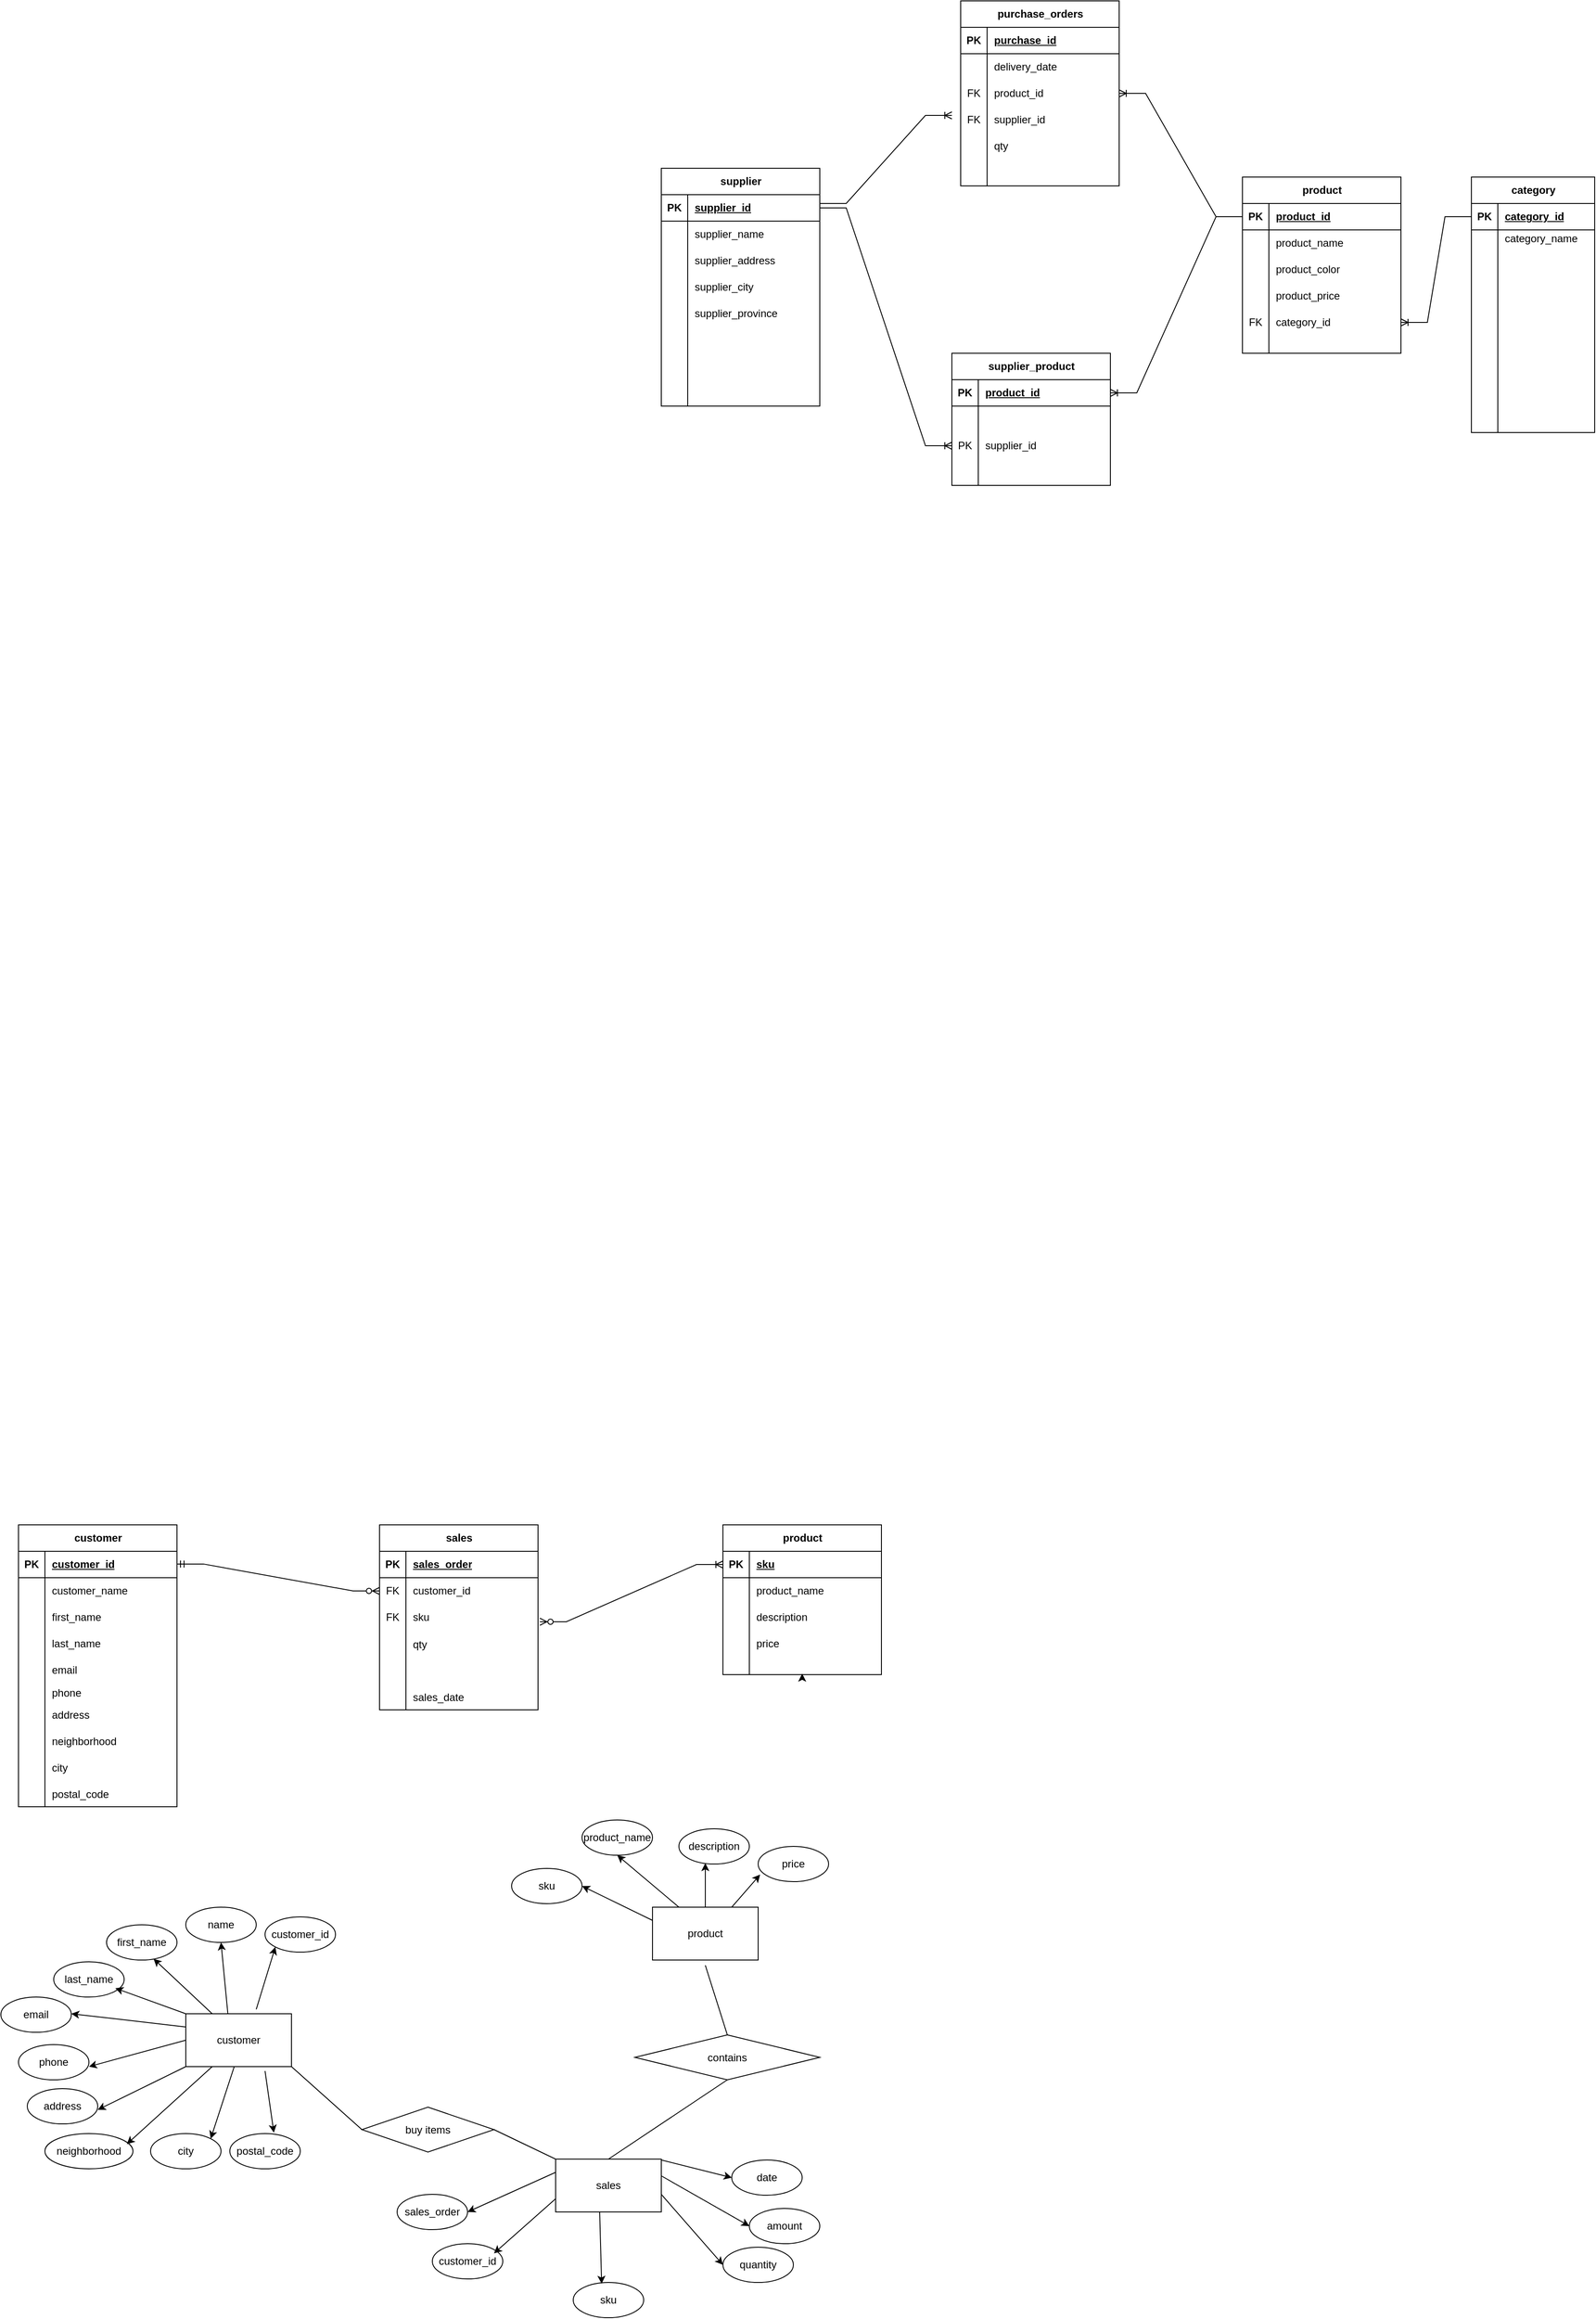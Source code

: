<mxfile version="21.7.5" type="device">
  <diagram name="Abarrotes" id="EfDkZvmhZs1Jvy4Y3vWi">
    <mxGraphModel dx="4644" dy="4224" grid="1" gridSize="10" guides="1" tooltips="1" connect="1" arrows="1" fold="1" page="0" pageScale="1" pageWidth="850" pageHeight="1100" math="0" shadow="0">
      <root>
        <mxCell id="0" />
        <mxCell id="1" parent="0" />
        <mxCell id="-Em5idK0ge4OqNYhMPVP-131" value="supplier" style="shape=table;startSize=30;container=1;collapsible=1;childLayout=tableLayout;fixedRows=1;rowLines=0;fontStyle=1;align=center;resizeLast=1;html=1;" parent="1" vertex="1">
          <mxGeometry x="-1520" y="-1830" width="180" height="270" as="geometry" />
        </mxCell>
        <mxCell id="-Em5idK0ge4OqNYhMPVP-132" value="" style="shape=tableRow;horizontal=0;startSize=0;swimlaneHead=0;swimlaneBody=0;fillColor=none;collapsible=0;dropTarget=0;points=[[0,0.5],[1,0.5]];portConstraint=eastwest;top=0;left=0;right=0;bottom=1;" parent="-Em5idK0ge4OqNYhMPVP-131" vertex="1">
          <mxGeometry y="30" width="180" height="30" as="geometry" />
        </mxCell>
        <mxCell id="-Em5idK0ge4OqNYhMPVP-133" value="PK" style="shape=partialRectangle;connectable=0;fillColor=none;top=0;left=0;bottom=0;right=0;fontStyle=1;overflow=hidden;whiteSpace=wrap;html=1;" parent="-Em5idK0ge4OqNYhMPVP-132" vertex="1">
          <mxGeometry width="30" height="30" as="geometry">
            <mxRectangle width="30" height="30" as="alternateBounds" />
          </mxGeometry>
        </mxCell>
        <mxCell id="-Em5idK0ge4OqNYhMPVP-134" value="supplier_id" style="shape=partialRectangle;connectable=0;fillColor=none;top=0;left=0;bottom=0;right=0;align=left;spacingLeft=6;fontStyle=5;overflow=hidden;whiteSpace=wrap;html=1;" parent="-Em5idK0ge4OqNYhMPVP-132" vertex="1">
          <mxGeometry x="30" width="150" height="30" as="geometry">
            <mxRectangle width="150" height="30" as="alternateBounds" />
          </mxGeometry>
        </mxCell>
        <mxCell id="-Em5idK0ge4OqNYhMPVP-135" value="" style="shape=tableRow;horizontal=0;startSize=0;swimlaneHead=0;swimlaneBody=0;fillColor=none;collapsible=0;dropTarget=0;points=[[0,0.5],[1,0.5]];portConstraint=eastwest;top=0;left=0;right=0;bottom=0;" parent="-Em5idK0ge4OqNYhMPVP-131" vertex="1">
          <mxGeometry y="60" width="180" height="30" as="geometry" />
        </mxCell>
        <mxCell id="-Em5idK0ge4OqNYhMPVP-136" value="" style="shape=partialRectangle;connectable=0;fillColor=none;top=0;left=0;bottom=0;right=0;editable=1;overflow=hidden;whiteSpace=wrap;html=1;" parent="-Em5idK0ge4OqNYhMPVP-135" vertex="1">
          <mxGeometry width="30" height="30" as="geometry">
            <mxRectangle width="30" height="30" as="alternateBounds" />
          </mxGeometry>
        </mxCell>
        <mxCell id="-Em5idK0ge4OqNYhMPVP-137" value="supplier_name" style="shape=partialRectangle;connectable=0;fillColor=none;top=0;left=0;bottom=0;right=0;align=left;spacingLeft=6;overflow=hidden;whiteSpace=wrap;html=1;" parent="-Em5idK0ge4OqNYhMPVP-135" vertex="1">
          <mxGeometry x="30" width="150" height="30" as="geometry">
            <mxRectangle width="150" height="30" as="alternateBounds" />
          </mxGeometry>
        </mxCell>
        <mxCell id="-Em5idK0ge4OqNYhMPVP-138" value="" style="shape=tableRow;horizontal=0;startSize=0;swimlaneHead=0;swimlaneBody=0;fillColor=none;collapsible=0;dropTarget=0;points=[[0,0.5],[1,0.5]];portConstraint=eastwest;top=0;left=0;right=0;bottom=0;" parent="-Em5idK0ge4OqNYhMPVP-131" vertex="1">
          <mxGeometry y="90" width="180" height="30" as="geometry" />
        </mxCell>
        <mxCell id="-Em5idK0ge4OqNYhMPVP-139" value="" style="shape=partialRectangle;connectable=0;fillColor=none;top=0;left=0;bottom=0;right=0;editable=1;overflow=hidden;whiteSpace=wrap;html=1;" parent="-Em5idK0ge4OqNYhMPVP-138" vertex="1">
          <mxGeometry width="30" height="30" as="geometry">
            <mxRectangle width="30" height="30" as="alternateBounds" />
          </mxGeometry>
        </mxCell>
        <mxCell id="-Em5idK0ge4OqNYhMPVP-140" value="supplier_address" style="shape=partialRectangle;connectable=0;fillColor=none;top=0;left=0;bottom=0;right=0;align=left;spacingLeft=6;overflow=hidden;whiteSpace=wrap;html=1;" parent="-Em5idK0ge4OqNYhMPVP-138" vertex="1">
          <mxGeometry x="30" width="150" height="30" as="geometry">
            <mxRectangle width="150" height="30" as="alternateBounds" />
          </mxGeometry>
        </mxCell>
        <mxCell id="-Em5idK0ge4OqNYhMPVP-141" value="" style="shape=tableRow;horizontal=0;startSize=0;swimlaneHead=0;swimlaneBody=0;fillColor=none;collapsible=0;dropTarget=0;points=[[0,0.5],[1,0.5]];portConstraint=eastwest;top=0;left=0;right=0;bottom=0;" parent="-Em5idK0ge4OqNYhMPVP-131" vertex="1">
          <mxGeometry y="120" width="180" height="30" as="geometry" />
        </mxCell>
        <mxCell id="-Em5idK0ge4OqNYhMPVP-142" value="" style="shape=partialRectangle;connectable=0;fillColor=none;top=0;left=0;bottom=0;right=0;editable=1;overflow=hidden;whiteSpace=wrap;html=1;" parent="-Em5idK0ge4OqNYhMPVP-141" vertex="1">
          <mxGeometry width="30" height="30" as="geometry">
            <mxRectangle width="30" height="30" as="alternateBounds" />
          </mxGeometry>
        </mxCell>
        <mxCell id="-Em5idK0ge4OqNYhMPVP-143" value="supplier_city" style="shape=partialRectangle;connectable=0;fillColor=none;top=0;left=0;bottom=0;right=0;align=left;spacingLeft=6;overflow=hidden;whiteSpace=wrap;html=1;" parent="-Em5idK0ge4OqNYhMPVP-141" vertex="1">
          <mxGeometry x="30" width="150" height="30" as="geometry">
            <mxRectangle width="150" height="30" as="alternateBounds" />
          </mxGeometry>
        </mxCell>
        <mxCell id="-Em5idK0ge4OqNYhMPVP-164" value="" style="shape=tableRow;horizontal=0;startSize=0;swimlaneHead=0;swimlaneBody=0;fillColor=none;collapsible=0;dropTarget=0;points=[[0,0.5],[1,0.5]];portConstraint=eastwest;top=0;left=0;right=0;bottom=0;" parent="-Em5idK0ge4OqNYhMPVP-131" vertex="1">
          <mxGeometry y="150" width="180" height="30" as="geometry" />
        </mxCell>
        <mxCell id="-Em5idK0ge4OqNYhMPVP-165" value="" style="shape=partialRectangle;connectable=0;fillColor=none;top=0;left=0;bottom=0;right=0;editable=1;overflow=hidden;whiteSpace=wrap;html=1;" parent="-Em5idK0ge4OqNYhMPVP-164" vertex="1">
          <mxGeometry width="30" height="30" as="geometry">
            <mxRectangle width="30" height="30" as="alternateBounds" />
          </mxGeometry>
        </mxCell>
        <mxCell id="-Em5idK0ge4OqNYhMPVP-166" value="supplier_province" style="shape=partialRectangle;connectable=0;fillColor=none;top=0;left=0;bottom=0;right=0;align=left;spacingLeft=6;overflow=hidden;whiteSpace=wrap;html=1;" parent="-Em5idK0ge4OqNYhMPVP-164" vertex="1">
          <mxGeometry x="30" width="150" height="30" as="geometry">
            <mxRectangle width="150" height="30" as="alternateBounds" />
          </mxGeometry>
        </mxCell>
        <mxCell id="-Em5idK0ge4OqNYhMPVP-189" value="" style="shape=tableRow;horizontal=0;startSize=0;swimlaneHead=0;swimlaneBody=0;fillColor=none;collapsible=0;dropTarget=0;points=[[0,0.5],[1,0.5]];portConstraint=eastwest;top=0;left=0;right=0;bottom=0;" parent="-Em5idK0ge4OqNYhMPVP-131" vertex="1">
          <mxGeometry y="180" width="180" height="30" as="geometry" />
        </mxCell>
        <mxCell id="-Em5idK0ge4OqNYhMPVP-190" value="" style="shape=partialRectangle;connectable=0;fillColor=none;top=0;left=0;bottom=0;right=0;editable=1;overflow=hidden;whiteSpace=wrap;html=1;" parent="-Em5idK0ge4OqNYhMPVP-189" vertex="1">
          <mxGeometry width="30" height="30" as="geometry">
            <mxRectangle width="30" height="30" as="alternateBounds" />
          </mxGeometry>
        </mxCell>
        <mxCell id="-Em5idK0ge4OqNYhMPVP-191" value="" style="shape=partialRectangle;connectable=0;fillColor=none;top=0;left=0;bottom=0;right=0;align=left;spacingLeft=6;overflow=hidden;whiteSpace=wrap;html=1;" parent="-Em5idK0ge4OqNYhMPVP-189" vertex="1">
          <mxGeometry x="30" width="150" height="30" as="geometry">
            <mxRectangle width="150" height="30" as="alternateBounds" />
          </mxGeometry>
        </mxCell>
        <mxCell id="-Em5idK0ge4OqNYhMPVP-192" value="" style="shape=tableRow;horizontal=0;startSize=0;swimlaneHead=0;swimlaneBody=0;fillColor=none;collapsible=0;dropTarget=0;points=[[0,0.5],[1,0.5]];portConstraint=eastwest;top=0;left=0;right=0;bottom=0;" parent="-Em5idK0ge4OqNYhMPVP-131" vertex="1">
          <mxGeometry y="210" width="180" height="30" as="geometry" />
        </mxCell>
        <mxCell id="-Em5idK0ge4OqNYhMPVP-193" value="" style="shape=partialRectangle;connectable=0;fillColor=none;top=0;left=0;bottom=0;right=0;editable=1;overflow=hidden;whiteSpace=wrap;html=1;" parent="-Em5idK0ge4OqNYhMPVP-192" vertex="1">
          <mxGeometry width="30" height="30" as="geometry">
            <mxRectangle width="30" height="30" as="alternateBounds" />
          </mxGeometry>
        </mxCell>
        <mxCell id="-Em5idK0ge4OqNYhMPVP-194" value="" style="shape=partialRectangle;connectable=0;fillColor=none;top=0;left=0;bottom=0;right=0;align=left;spacingLeft=6;overflow=hidden;whiteSpace=wrap;html=1;" parent="-Em5idK0ge4OqNYhMPVP-192" vertex="1">
          <mxGeometry x="30" width="150" height="30" as="geometry">
            <mxRectangle width="150" height="30" as="alternateBounds" />
          </mxGeometry>
        </mxCell>
        <mxCell id="-Em5idK0ge4OqNYhMPVP-195" value="" style="shape=tableRow;horizontal=0;startSize=0;swimlaneHead=0;swimlaneBody=0;fillColor=none;collapsible=0;dropTarget=0;points=[[0,0.5],[1,0.5]];portConstraint=eastwest;top=0;left=0;right=0;bottom=0;" parent="-Em5idK0ge4OqNYhMPVP-131" vertex="1">
          <mxGeometry y="240" width="180" height="30" as="geometry" />
        </mxCell>
        <mxCell id="-Em5idK0ge4OqNYhMPVP-196" value="" style="shape=partialRectangle;connectable=0;fillColor=none;top=0;left=0;bottom=0;right=0;editable=1;overflow=hidden;whiteSpace=wrap;html=1;" parent="-Em5idK0ge4OqNYhMPVP-195" vertex="1">
          <mxGeometry width="30" height="30" as="geometry">
            <mxRectangle width="30" height="30" as="alternateBounds" />
          </mxGeometry>
        </mxCell>
        <mxCell id="-Em5idK0ge4OqNYhMPVP-197" value="" style="shape=partialRectangle;connectable=0;fillColor=none;top=0;left=0;bottom=0;right=0;align=left;spacingLeft=6;overflow=hidden;whiteSpace=wrap;html=1;" parent="-Em5idK0ge4OqNYhMPVP-195" vertex="1">
          <mxGeometry x="30" width="150" height="30" as="geometry">
            <mxRectangle width="150" height="30" as="alternateBounds" />
          </mxGeometry>
        </mxCell>
        <mxCell id="-Em5idK0ge4OqNYhMPVP-170" value="product" style="shape=table;startSize=30;container=1;collapsible=1;childLayout=tableLayout;fixedRows=1;rowLines=0;fontStyle=1;align=center;resizeLast=1;html=1;" parent="1" vertex="1">
          <mxGeometry x="-860" y="-1820" width="180" height="200" as="geometry" />
        </mxCell>
        <mxCell id="-Em5idK0ge4OqNYhMPVP-171" value="" style="shape=tableRow;horizontal=0;startSize=0;swimlaneHead=0;swimlaneBody=0;fillColor=none;collapsible=0;dropTarget=0;points=[[0,0.5],[1,0.5]];portConstraint=eastwest;top=0;left=0;right=0;bottom=1;" parent="-Em5idK0ge4OqNYhMPVP-170" vertex="1">
          <mxGeometry y="30" width="180" height="30" as="geometry" />
        </mxCell>
        <mxCell id="-Em5idK0ge4OqNYhMPVP-172" value="PK" style="shape=partialRectangle;connectable=0;fillColor=none;top=0;left=0;bottom=0;right=0;fontStyle=1;overflow=hidden;whiteSpace=wrap;html=1;" parent="-Em5idK0ge4OqNYhMPVP-171" vertex="1">
          <mxGeometry width="30" height="30" as="geometry">
            <mxRectangle width="30" height="30" as="alternateBounds" />
          </mxGeometry>
        </mxCell>
        <mxCell id="-Em5idK0ge4OqNYhMPVP-173" value="product_id" style="shape=partialRectangle;connectable=0;fillColor=none;top=0;left=0;bottom=0;right=0;align=left;spacingLeft=6;fontStyle=5;overflow=hidden;whiteSpace=wrap;html=1;" parent="-Em5idK0ge4OqNYhMPVP-171" vertex="1">
          <mxGeometry x="30" width="150" height="30" as="geometry">
            <mxRectangle width="150" height="30" as="alternateBounds" />
          </mxGeometry>
        </mxCell>
        <mxCell id="-Em5idK0ge4OqNYhMPVP-174" value="" style="shape=tableRow;horizontal=0;startSize=0;swimlaneHead=0;swimlaneBody=0;fillColor=none;collapsible=0;dropTarget=0;points=[[0,0.5],[1,0.5]];portConstraint=eastwest;top=0;left=0;right=0;bottom=0;" parent="-Em5idK0ge4OqNYhMPVP-170" vertex="1">
          <mxGeometry y="60" width="180" height="30" as="geometry" />
        </mxCell>
        <mxCell id="-Em5idK0ge4OqNYhMPVP-175" value="" style="shape=partialRectangle;connectable=0;fillColor=none;top=0;left=0;bottom=0;right=0;editable=1;overflow=hidden;whiteSpace=wrap;html=1;" parent="-Em5idK0ge4OqNYhMPVP-174" vertex="1">
          <mxGeometry width="30" height="30" as="geometry">
            <mxRectangle width="30" height="30" as="alternateBounds" />
          </mxGeometry>
        </mxCell>
        <mxCell id="-Em5idK0ge4OqNYhMPVP-176" value="product_name" style="shape=partialRectangle;connectable=0;fillColor=none;top=0;left=0;bottom=0;right=0;align=left;spacingLeft=6;overflow=hidden;whiteSpace=wrap;html=1;" parent="-Em5idK0ge4OqNYhMPVP-174" vertex="1">
          <mxGeometry x="30" width="150" height="30" as="geometry">
            <mxRectangle width="150" height="30" as="alternateBounds" />
          </mxGeometry>
        </mxCell>
        <mxCell id="-Em5idK0ge4OqNYhMPVP-177" value="" style="shape=tableRow;horizontal=0;startSize=0;swimlaneHead=0;swimlaneBody=0;fillColor=none;collapsible=0;dropTarget=0;points=[[0,0.5],[1,0.5]];portConstraint=eastwest;top=0;left=0;right=0;bottom=0;" parent="-Em5idK0ge4OqNYhMPVP-170" vertex="1">
          <mxGeometry y="90" width="180" height="30" as="geometry" />
        </mxCell>
        <mxCell id="-Em5idK0ge4OqNYhMPVP-178" value="" style="shape=partialRectangle;connectable=0;fillColor=none;top=0;left=0;bottom=0;right=0;editable=1;overflow=hidden;whiteSpace=wrap;html=1;" parent="-Em5idK0ge4OqNYhMPVP-177" vertex="1">
          <mxGeometry width="30" height="30" as="geometry">
            <mxRectangle width="30" height="30" as="alternateBounds" />
          </mxGeometry>
        </mxCell>
        <mxCell id="-Em5idK0ge4OqNYhMPVP-179" value="product_color" style="shape=partialRectangle;connectable=0;fillColor=none;top=0;left=0;bottom=0;right=0;align=left;spacingLeft=6;overflow=hidden;whiteSpace=wrap;html=1;" parent="-Em5idK0ge4OqNYhMPVP-177" vertex="1">
          <mxGeometry x="30" width="150" height="30" as="geometry">
            <mxRectangle width="150" height="30" as="alternateBounds" />
          </mxGeometry>
        </mxCell>
        <mxCell id="-Em5idK0ge4OqNYhMPVP-180" value="" style="shape=tableRow;horizontal=0;startSize=0;swimlaneHead=0;swimlaneBody=0;fillColor=none;collapsible=0;dropTarget=0;points=[[0,0.5],[1,0.5]];portConstraint=eastwest;top=0;left=0;right=0;bottom=0;" parent="-Em5idK0ge4OqNYhMPVP-170" vertex="1">
          <mxGeometry y="120" width="180" height="30" as="geometry" />
        </mxCell>
        <mxCell id="-Em5idK0ge4OqNYhMPVP-181" value="" style="shape=partialRectangle;connectable=0;fillColor=none;top=0;left=0;bottom=0;right=0;editable=1;overflow=hidden;whiteSpace=wrap;html=1;" parent="-Em5idK0ge4OqNYhMPVP-180" vertex="1">
          <mxGeometry width="30" height="30" as="geometry">
            <mxRectangle width="30" height="30" as="alternateBounds" />
          </mxGeometry>
        </mxCell>
        <mxCell id="-Em5idK0ge4OqNYhMPVP-182" value="product_price" style="shape=partialRectangle;connectable=0;fillColor=none;top=0;left=0;bottom=0;right=0;align=left;spacingLeft=6;overflow=hidden;whiteSpace=wrap;html=1;" parent="-Em5idK0ge4OqNYhMPVP-180" vertex="1">
          <mxGeometry x="30" width="150" height="30" as="geometry">
            <mxRectangle width="150" height="30" as="alternateBounds" />
          </mxGeometry>
        </mxCell>
        <mxCell id="-Em5idK0ge4OqNYhMPVP-183" value="" style="shape=tableRow;horizontal=0;startSize=0;swimlaneHead=0;swimlaneBody=0;fillColor=none;collapsible=0;dropTarget=0;points=[[0,0.5],[1,0.5]];portConstraint=eastwest;top=0;left=0;right=0;bottom=0;" parent="-Em5idK0ge4OqNYhMPVP-170" vertex="1">
          <mxGeometry y="150" width="180" height="30" as="geometry" />
        </mxCell>
        <mxCell id="-Em5idK0ge4OqNYhMPVP-184" value="FK" style="shape=partialRectangle;connectable=0;fillColor=none;top=0;left=0;bottom=0;right=0;editable=1;overflow=hidden;whiteSpace=wrap;html=1;" parent="-Em5idK0ge4OqNYhMPVP-183" vertex="1">
          <mxGeometry width="30" height="30" as="geometry">
            <mxRectangle width="30" height="30" as="alternateBounds" />
          </mxGeometry>
        </mxCell>
        <mxCell id="-Em5idK0ge4OqNYhMPVP-185" value="category_id" style="shape=partialRectangle;connectable=0;fillColor=none;top=0;left=0;bottom=0;right=0;align=left;spacingLeft=6;overflow=hidden;whiteSpace=wrap;html=1;" parent="-Em5idK0ge4OqNYhMPVP-183" vertex="1">
          <mxGeometry x="30" width="150" height="30" as="geometry">
            <mxRectangle width="150" height="30" as="alternateBounds" />
          </mxGeometry>
        </mxCell>
        <mxCell id="-Em5idK0ge4OqNYhMPVP-186" value="" style="shape=tableRow;horizontal=0;startSize=0;swimlaneHead=0;swimlaneBody=0;fillColor=none;collapsible=0;dropTarget=0;points=[[0,0.5],[1,0.5]];portConstraint=eastwest;top=0;left=0;right=0;bottom=0;" parent="-Em5idK0ge4OqNYhMPVP-170" vertex="1">
          <mxGeometry y="180" width="180" height="20" as="geometry" />
        </mxCell>
        <mxCell id="-Em5idK0ge4OqNYhMPVP-187" value="" style="shape=partialRectangle;connectable=0;fillColor=none;top=0;left=0;bottom=0;right=0;editable=1;overflow=hidden;whiteSpace=wrap;html=1;" parent="-Em5idK0ge4OqNYhMPVP-186" vertex="1">
          <mxGeometry width="30" height="20" as="geometry">
            <mxRectangle width="30" height="20" as="alternateBounds" />
          </mxGeometry>
        </mxCell>
        <mxCell id="-Em5idK0ge4OqNYhMPVP-188" value="" style="shape=partialRectangle;connectable=0;fillColor=none;top=0;left=0;bottom=0;right=0;align=left;spacingLeft=6;overflow=hidden;whiteSpace=wrap;html=1;" parent="-Em5idK0ge4OqNYhMPVP-186" vertex="1">
          <mxGeometry x="30" width="150" height="20" as="geometry">
            <mxRectangle width="150" height="20" as="alternateBounds" />
          </mxGeometry>
        </mxCell>
        <mxCell id="-Em5idK0ge4OqNYhMPVP-198" value="category" style="shape=table;startSize=30;container=1;collapsible=1;childLayout=tableLayout;fixedRows=1;rowLines=0;fontStyle=1;align=center;resizeLast=1;html=1;" parent="1" vertex="1">
          <mxGeometry x="-600" y="-1820" width="140" height="290" as="geometry" />
        </mxCell>
        <mxCell id="-Em5idK0ge4OqNYhMPVP-199" value="" style="shape=tableRow;horizontal=0;startSize=0;swimlaneHead=0;swimlaneBody=0;fillColor=none;collapsible=0;dropTarget=0;points=[[0,0.5],[1,0.5]];portConstraint=eastwest;top=0;left=0;right=0;bottom=1;" parent="-Em5idK0ge4OqNYhMPVP-198" vertex="1">
          <mxGeometry y="30" width="140" height="30" as="geometry" />
        </mxCell>
        <mxCell id="-Em5idK0ge4OqNYhMPVP-200" value="PK" style="shape=partialRectangle;connectable=0;fillColor=none;top=0;left=0;bottom=0;right=0;fontStyle=1;overflow=hidden;whiteSpace=wrap;html=1;" parent="-Em5idK0ge4OqNYhMPVP-199" vertex="1">
          <mxGeometry width="30" height="30" as="geometry">
            <mxRectangle width="30" height="30" as="alternateBounds" />
          </mxGeometry>
        </mxCell>
        <mxCell id="-Em5idK0ge4OqNYhMPVP-201" value="category_id" style="shape=partialRectangle;connectable=0;fillColor=none;top=0;left=0;bottom=0;right=0;align=left;spacingLeft=6;fontStyle=5;overflow=hidden;whiteSpace=wrap;html=1;" parent="-Em5idK0ge4OqNYhMPVP-199" vertex="1">
          <mxGeometry x="30" width="110" height="30" as="geometry">
            <mxRectangle width="110" height="30" as="alternateBounds" />
          </mxGeometry>
        </mxCell>
        <mxCell id="-Em5idK0ge4OqNYhMPVP-202" value="" style="shape=tableRow;horizontal=0;startSize=0;swimlaneHead=0;swimlaneBody=0;fillColor=none;collapsible=0;dropTarget=0;points=[[0,0.5],[1,0.5]];portConstraint=eastwest;top=0;left=0;right=0;bottom=0;" parent="-Em5idK0ge4OqNYhMPVP-198" vertex="1">
          <mxGeometry y="60" width="140" height="20" as="geometry" />
        </mxCell>
        <mxCell id="-Em5idK0ge4OqNYhMPVP-203" value="" style="shape=partialRectangle;connectable=0;fillColor=none;top=0;left=0;bottom=0;right=0;editable=1;overflow=hidden;whiteSpace=wrap;html=1;" parent="-Em5idK0ge4OqNYhMPVP-202" vertex="1">
          <mxGeometry width="30" height="20" as="geometry">
            <mxRectangle width="30" height="20" as="alternateBounds" />
          </mxGeometry>
        </mxCell>
        <mxCell id="-Em5idK0ge4OqNYhMPVP-204" value="category_name" style="shape=partialRectangle;connectable=0;fillColor=none;top=0;left=0;bottom=0;right=0;align=left;spacingLeft=6;overflow=hidden;whiteSpace=wrap;html=1;" parent="-Em5idK0ge4OqNYhMPVP-202" vertex="1">
          <mxGeometry x="30" width="110" height="20" as="geometry">
            <mxRectangle width="110" height="20" as="alternateBounds" />
          </mxGeometry>
        </mxCell>
        <mxCell id="-Em5idK0ge4OqNYhMPVP-205" value="" style="shape=tableRow;horizontal=0;startSize=0;swimlaneHead=0;swimlaneBody=0;fillColor=none;collapsible=0;dropTarget=0;points=[[0,0.5],[1,0.5]];portConstraint=eastwest;top=0;left=0;right=0;bottom=0;" parent="-Em5idK0ge4OqNYhMPVP-198" vertex="1">
          <mxGeometry y="80" width="140" height="30" as="geometry" />
        </mxCell>
        <mxCell id="-Em5idK0ge4OqNYhMPVP-206" value="" style="shape=partialRectangle;connectable=0;fillColor=none;top=0;left=0;bottom=0;right=0;editable=1;overflow=hidden;whiteSpace=wrap;html=1;" parent="-Em5idK0ge4OqNYhMPVP-205" vertex="1">
          <mxGeometry width="30" height="30" as="geometry">
            <mxRectangle width="30" height="30" as="alternateBounds" />
          </mxGeometry>
        </mxCell>
        <mxCell id="-Em5idK0ge4OqNYhMPVP-207" value="" style="shape=partialRectangle;connectable=0;fillColor=none;top=0;left=0;bottom=0;right=0;align=left;spacingLeft=6;overflow=hidden;whiteSpace=wrap;html=1;" parent="-Em5idK0ge4OqNYhMPVP-205" vertex="1">
          <mxGeometry x="30" width="110" height="30" as="geometry">
            <mxRectangle width="110" height="30" as="alternateBounds" />
          </mxGeometry>
        </mxCell>
        <mxCell id="-Em5idK0ge4OqNYhMPVP-208" value="" style="shape=tableRow;horizontal=0;startSize=0;swimlaneHead=0;swimlaneBody=0;fillColor=none;collapsible=0;dropTarget=0;points=[[0,0.5],[1,0.5]];portConstraint=eastwest;top=0;left=0;right=0;bottom=0;" parent="-Em5idK0ge4OqNYhMPVP-198" vertex="1">
          <mxGeometry y="110" width="140" height="30" as="geometry" />
        </mxCell>
        <mxCell id="-Em5idK0ge4OqNYhMPVP-209" value="" style="shape=partialRectangle;connectable=0;fillColor=none;top=0;left=0;bottom=0;right=0;editable=1;overflow=hidden;whiteSpace=wrap;html=1;" parent="-Em5idK0ge4OqNYhMPVP-208" vertex="1">
          <mxGeometry width="30" height="30" as="geometry">
            <mxRectangle width="30" height="30" as="alternateBounds" />
          </mxGeometry>
        </mxCell>
        <mxCell id="-Em5idK0ge4OqNYhMPVP-210" value="" style="shape=partialRectangle;connectable=0;fillColor=none;top=0;left=0;bottom=0;right=0;align=left;spacingLeft=6;overflow=hidden;whiteSpace=wrap;html=1;" parent="-Em5idK0ge4OqNYhMPVP-208" vertex="1">
          <mxGeometry x="30" width="110" height="30" as="geometry">
            <mxRectangle width="110" height="30" as="alternateBounds" />
          </mxGeometry>
        </mxCell>
        <mxCell id="-Em5idK0ge4OqNYhMPVP-211" value="" style="shape=tableRow;horizontal=0;startSize=0;swimlaneHead=0;swimlaneBody=0;fillColor=none;collapsible=0;dropTarget=0;points=[[0,0.5],[1,0.5]];portConstraint=eastwest;top=0;left=0;right=0;bottom=0;" parent="-Em5idK0ge4OqNYhMPVP-198" vertex="1">
          <mxGeometry y="140" width="140" height="30" as="geometry" />
        </mxCell>
        <mxCell id="-Em5idK0ge4OqNYhMPVP-212" value="" style="shape=partialRectangle;connectable=0;fillColor=none;top=0;left=0;bottom=0;right=0;editable=1;overflow=hidden;whiteSpace=wrap;html=1;" parent="-Em5idK0ge4OqNYhMPVP-211" vertex="1">
          <mxGeometry width="30" height="30" as="geometry">
            <mxRectangle width="30" height="30" as="alternateBounds" />
          </mxGeometry>
        </mxCell>
        <mxCell id="-Em5idK0ge4OqNYhMPVP-213" value="" style="shape=partialRectangle;connectable=0;fillColor=none;top=0;left=0;bottom=0;right=0;align=left;spacingLeft=6;overflow=hidden;whiteSpace=wrap;html=1;" parent="-Em5idK0ge4OqNYhMPVP-211" vertex="1">
          <mxGeometry x="30" width="110" height="30" as="geometry">
            <mxRectangle width="110" height="30" as="alternateBounds" />
          </mxGeometry>
        </mxCell>
        <mxCell id="-Em5idK0ge4OqNYhMPVP-214" value="" style="shape=tableRow;horizontal=0;startSize=0;swimlaneHead=0;swimlaneBody=0;fillColor=none;collapsible=0;dropTarget=0;points=[[0,0.5],[1,0.5]];portConstraint=eastwest;top=0;left=0;right=0;bottom=0;" parent="-Em5idK0ge4OqNYhMPVP-198" vertex="1">
          <mxGeometry y="170" width="140" height="30" as="geometry" />
        </mxCell>
        <mxCell id="-Em5idK0ge4OqNYhMPVP-215" value="" style="shape=partialRectangle;connectable=0;fillColor=none;top=0;left=0;bottom=0;right=0;editable=1;overflow=hidden;whiteSpace=wrap;html=1;" parent="-Em5idK0ge4OqNYhMPVP-214" vertex="1">
          <mxGeometry width="30" height="30" as="geometry">
            <mxRectangle width="30" height="30" as="alternateBounds" />
          </mxGeometry>
        </mxCell>
        <mxCell id="-Em5idK0ge4OqNYhMPVP-216" value="" style="shape=partialRectangle;connectable=0;fillColor=none;top=0;left=0;bottom=0;right=0;align=left;spacingLeft=6;overflow=hidden;whiteSpace=wrap;html=1;" parent="-Em5idK0ge4OqNYhMPVP-214" vertex="1">
          <mxGeometry x="30" width="110" height="30" as="geometry">
            <mxRectangle width="110" height="30" as="alternateBounds" />
          </mxGeometry>
        </mxCell>
        <mxCell id="-Em5idK0ge4OqNYhMPVP-217" value="" style="shape=tableRow;horizontal=0;startSize=0;swimlaneHead=0;swimlaneBody=0;fillColor=none;collapsible=0;dropTarget=0;points=[[0,0.5],[1,0.5]];portConstraint=eastwest;top=0;left=0;right=0;bottom=0;" parent="-Em5idK0ge4OqNYhMPVP-198" vertex="1">
          <mxGeometry y="200" width="140" height="30" as="geometry" />
        </mxCell>
        <mxCell id="-Em5idK0ge4OqNYhMPVP-218" value="" style="shape=partialRectangle;connectable=0;fillColor=none;top=0;left=0;bottom=0;right=0;editable=1;overflow=hidden;whiteSpace=wrap;html=1;" parent="-Em5idK0ge4OqNYhMPVP-217" vertex="1">
          <mxGeometry width="30" height="30" as="geometry">
            <mxRectangle width="30" height="30" as="alternateBounds" />
          </mxGeometry>
        </mxCell>
        <mxCell id="-Em5idK0ge4OqNYhMPVP-219" value="" style="shape=partialRectangle;connectable=0;fillColor=none;top=0;left=0;bottom=0;right=0;align=left;spacingLeft=6;overflow=hidden;whiteSpace=wrap;html=1;" parent="-Em5idK0ge4OqNYhMPVP-217" vertex="1">
          <mxGeometry x="30" width="110" height="30" as="geometry">
            <mxRectangle width="110" height="30" as="alternateBounds" />
          </mxGeometry>
        </mxCell>
        <mxCell id="-Em5idK0ge4OqNYhMPVP-220" value="" style="shape=tableRow;horizontal=0;startSize=0;swimlaneHead=0;swimlaneBody=0;fillColor=none;collapsible=0;dropTarget=0;points=[[0,0.5],[1,0.5]];portConstraint=eastwest;top=0;left=0;right=0;bottom=0;" parent="-Em5idK0ge4OqNYhMPVP-198" vertex="1">
          <mxGeometry y="230" width="140" height="30" as="geometry" />
        </mxCell>
        <mxCell id="-Em5idK0ge4OqNYhMPVP-221" value="" style="shape=partialRectangle;connectable=0;fillColor=none;top=0;left=0;bottom=0;right=0;editable=1;overflow=hidden;whiteSpace=wrap;html=1;" parent="-Em5idK0ge4OqNYhMPVP-220" vertex="1">
          <mxGeometry width="30" height="30" as="geometry">
            <mxRectangle width="30" height="30" as="alternateBounds" />
          </mxGeometry>
        </mxCell>
        <mxCell id="-Em5idK0ge4OqNYhMPVP-222" value="" style="shape=partialRectangle;connectable=0;fillColor=none;top=0;left=0;bottom=0;right=0;align=left;spacingLeft=6;overflow=hidden;whiteSpace=wrap;html=1;" parent="-Em5idK0ge4OqNYhMPVP-220" vertex="1">
          <mxGeometry x="30" width="110" height="30" as="geometry">
            <mxRectangle width="110" height="30" as="alternateBounds" />
          </mxGeometry>
        </mxCell>
        <mxCell id="-Em5idK0ge4OqNYhMPVP-223" value="" style="shape=tableRow;horizontal=0;startSize=0;swimlaneHead=0;swimlaneBody=0;fillColor=none;collapsible=0;dropTarget=0;points=[[0,0.5],[1,0.5]];portConstraint=eastwest;top=0;left=0;right=0;bottom=0;" parent="-Em5idK0ge4OqNYhMPVP-198" vertex="1">
          <mxGeometry y="260" width="140" height="30" as="geometry" />
        </mxCell>
        <mxCell id="-Em5idK0ge4OqNYhMPVP-224" value="" style="shape=partialRectangle;connectable=0;fillColor=none;top=0;left=0;bottom=0;right=0;editable=1;overflow=hidden;whiteSpace=wrap;html=1;" parent="-Em5idK0ge4OqNYhMPVP-223" vertex="1">
          <mxGeometry width="30" height="30" as="geometry">
            <mxRectangle width="30" height="30" as="alternateBounds" />
          </mxGeometry>
        </mxCell>
        <mxCell id="-Em5idK0ge4OqNYhMPVP-225" value="" style="shape=partialRectangle;connectable=0;fillColor=none;top=0;left=0;bottom=0;right=0;align=left;spacingLeft=6;overflow=hidden;whiteSpace=wrap;html=1;" parent="-Em5idK0ge4OqNYhMPVP-223" vertex="1">
          <mxGeometry x="30" width="110" height="30" as="geometry">
            <mxRectangle width="110" height="30" as="alternateBounds" />
          </mxGeometry>
        </mxCell>
        <mxCell id="-Em5idK0ge4OqNYhMPVP-234" value="purchase_orders" style="shape=table;startSize=30;container=1;collapsible=1;childLayout=tableLayout;fixedRows=1;rowLines=0;fontStyle=1;align=center;resizeLast=1;html=1;" parent="1" vertex="1">
          <mxGeometry x="-1180" y="-2020" width="180" height="210" as="geometry" />
        </mxCell>
        <mxCell id="-Em5idK0ge4OqNYhMPVP-235" value="" style="shape=tableRow;horizontal=0;startSize=0;swimlaneHead=0;swimlaneBody=0;fillColor=none;collapsible=0;dropTarget=0;points=[[0,0.5],[1,0.5]];portConstraint=eastwest;top=0;left=0;right=0;bottom=1;" parent="-Em5idK0ge4OqNYhMPVP-234" vertex="1">
          <mxGeometry y="30" width="180" height="30" as="geometry" />
        </mxCell>
        <mxCell id="-Em5idK0ge4OqNYhMPVP-236" value="PK" style="shape=partialRectangle;connectable=0;fillColor=none;top=0;left=0;bottom=0;right=0;fontStyle=1;overflow=hidden;whiteSpace=wrap;html=1;" parent="-Em5idK0ge4OqNYhMPVP-235" vertex="1">
          <mxGeometry width="30" height="30" as="geometry">
            <mxRectangle width="30" height="30" as="alternateBounds" />
          </mxGeometry>
        </mxCell>
        <mxCell id="-Em5idK0ge4OqNYhMPVP-237" value="purchase_id" style="shape=partialRectangle;connectable=0;fillColor=none;top=0;left=0;bottom=0;right=0;align=left;spacingLeft=6;fontStyle=5;overflow=hidden;whiteSpace=wrap;html=1;" parent="-Em5idK0ge4OqNYhMPVP-235" vertex="1">
          <mxGeometry x="30" width="150" height="30" as="geometry">
            <mxRectangle width="150" height="30" as="alternateBounds" />
          </mxGeometry>
        </mxCell>
        <mxCell id="-Em5idK0ge4OqNYhMPVP-241" value="" style="shape=tableRow;horizontal=0;startSize=0;swimlaneHead=0;swimlaneBody=0;fillColor=none;collapsible=0;dropTarget=0;points=[[0,0.5],[1,0.5]];portConstraint=eastwest;top=0;left=0;right=0;bottom=0;" parent="-Em5idK0ge4OqNYhMPVP-234" vertex="1">
          <mxGeometry y="60" width="180" height="30" as="geometry" />
        </mxCell>
        <mxCell id="-Em5idK0ge4OqNYhMPVP-242" value="" style="shape=partialRectangle;connectable=0;fillColor=none;top=0;left=0;bottom=0;right=0;editable=1;overflow=hidden;whiteSpace=wrap;html=1;" parent="-Em5idK0ge4OqNYhMPVP-241" vertex="1">
          <mxGeometry width="30" height="30" as="geometry">
            <mxRectangle width="30" height="30" as="alternateBounds" />
          </mxGeometry>
        </mxCell>
        <mxCell id="-Em5idK0ge4OqNYhMPVP-243" value="delivery_date" style="shape=partialRectangle;connectable=0;fillColor=none;top=0;left=0;bottom=0;right=0;align=left;spacingLeft=6;overflow=hidden;whiteSpace=wrap;html=1;" parent="-Em5idK0ge4OqNYhMPVP-241" vertex="1">
          <mxGeometry x="30" width="150" height="30" as="geometry">
            <mxRectangle width="150" height="30" as="alternateBounds" />
          </mxGeometry>
        </mxCell>
        <mxCell id="-Em5idK0ge4OqNYhMPVP-244" value="" style="shape=tableRow;horizontal=0;startSize=0;swimlaneHead=0;swimlaneBody=0;fillColor=none;collapsible=0;dropTarget=0;points=[[0,0.5],[1,0.5]];portConstraint=eastwest;top=0;left=0;right=0;bottom=0;" parent="-Em5idK0ge4OqNYhMPVP-234" vertex="1">
          <mxGeometry y="90" width="180" height="30" as="geometry" />
        </mxCell>
        <mxCell id="-Em5idK0ge4OqNYhMPVP-245" value="FK" style="shape=partialRectangle;connectable=0;fillColor=none;top=0;left=0;bottom=0;right=0;editable=1;overflow=hidden;whiteSpace=wrap;html=1;" parent="-Em5idK0ge4OqNYhMPVP-244" vertex="1">
          <mxGeometry width="30" height="30" as="geometry">
            <mxRectangle width="30" height="30" as="alternateBounds" />
          </mxGeometry>
        </mxCell>
        <mxCell id="-Em5idK0ge4OqNYhMPVP-246" value="product_id" style="shape=partialRectangle;connectable=0;fillColor=none;top=0;left=0;bottom=0;right=0;align=left;spacingLeft=6;overflow=hidden;whiteSpace=wrap;html=1;" parent="-Em5idK0ge4OqNYhMPVP-244" vertex="1">
          <mxGeometry x="30" width="150" height="30" as="geometry">
            <mxRectangle width="150" height="30" as="alternateBounds" />
          </mxGeometry>
        </mxCell>
        <mxCell id="-Em5idK0ge4OqNYhMPVP-247" value="" style="shape=tableRow;horizontal=0;startSize=0;swimlaneHead=0;swimlaneBody=0;fillColor=none;collapsible=0;dropTarget=0;points=[[0,0.5],[1,0.5]];portConstraint=eastwest;top=0;left=0;right=0;bottom=0;" parent="-Em5idK0ge4OqNYhMPVP-234" vertex="1">
          <mxGeometry y="120" width="180" height="30" as="geometry" />
        </mxCell>
        <mxCell id="-Em5idK0ge4OqNYhMPVP-248" value="FK" style="shape=partialRectangle;connectable=0;fillColor=none;top=0;left=0;bottom=0;right=0;editable=1;overflow=hidden;whiteSpace=wrap;html=1;" parent="-Em5idK0ge4OqNYhMPVP-247" vertex="1">
          <mxGeometry width="30" height="30" as="geometry">
            <mxRectangle width="30" height="30" as="alternateBounds" />
          </mxGeometry>
        </mxCell>
        <mxCell id="-Em5idK0ge4OqNYhMPVP-249" value="supplier_id" style="shape=partialRectangle;connectable=0;fillColor=none;top=0;left=0;bottom=0;right=0;align=left;spacingLeft=6;overflow=hidden;whiteSpace=wrap;html=1;" parent="-Em5idK0ge4OqNYhMPVP-247" vertex="1">
          <mxGeometry x="30" width="150" height="30" as="geometry">
            <mxRectangle width="150" height="30" as="alternateBounds" />
          </mxGeometry>
        </mxCell>
        <mxCell id="-Em5idK0ge4OqNYhMPVP-250" value="" style="shape=tableRow;horizontal=0;startSize=0;swimlaneHead=0;swimlaneBody=0;fillColor=none;collapsible=0;dropTarget=0;points=[[0,0.5],[1,0.5]];portConstraint=eastwest;top=0;left=0;right=0;bottom=0;" parent="-Em5idK0ge4OqNYhMPVP-234" vertex="1">
          <mxGeometry y="150" width="180" height="30" as="geometry" />
        </mxCell>
        <mxCell id="-Em5idK0ge4OqNYhMPVP-251" value="" style="shape=partialRectangle;connectable=0;fillColor=none;top=0;left=0;bottom=0;right=0;editable=1;overflow=hidden;whiteSpace=wrap;html=1;" parent="-Em5idK0ge4OqNYhMPVP-250" vertex="1">
          <mxGeometry width="30" height="30" as="geometry">
            <mxRectangle width="30" height="30" as="alternateBounds" />
          </mxGeometry>
        </mxCell>
        <mxCell id="-Em5idK0ge4OqNYhMPVP-252" value="qty" style="shape=partialRectangle;connectable=0;fillColor=none;top=0;left=0;bottom=0;right=0;align=left;spacingLeft=6;overflow=hidden;whiteSpace=wrap;html=1;" parent="-Em5idK0ge4OqNYhMPVP-250" vertex="1">
          <mxGeometry x="30" width="150" height="30" as="geometry">
            <mxRectangle width="150" height="30" as="alternateBounds" />
          </mxGeometry>
        </mxCell>
        <mxCell id="-Em5idK0ge4OqNYhMPVP-291" value="" style="shape=tableRow;horizontal=0;startSize=0;swimlaneHead=0;swimlaneBody=0;fillColor=none;collapsible=0;dropTarget=0;points=[[0,0.5],[1,0.5]];portConstraint=eastwest;top=0;left=0;right=0;bottom=1;" parent="-Em5idK0ge4OqNYhMPVP-234" vertex="1">
          <mxGeometry y="180" width="180" height="30" as="geometry" />
        </mxCell>
        <mxCell id="-Em5idK0ge4OqNYhMPVP-292" value="" style="shape=partialRectangle;connectable=0;fillColor=none;top=0;left=0;bottom=0;right=0;fontStyle=1;overflow=hidden;whiteSpace=wrap;html=1;" parent="-Em5idK0ge4OqNYhMPVP-291" vertex="1">
          <mxGeometry width="30" height="30" as="geometry">
            <mxRectangle width="30" height="30" as="alternateBounds" />
          </mxGeometry>
        </mxCell>
        <mxCell id="-Em5idK0ge4OqNYhMPVP-293" value="" style="shape=partialRectangle;connectable=0;fillColor=none;top=0;left=0;bottom=0;right=0;align=left;spacingLeft=6;fontStyle=5;overflow=hidden;whiteSpace=wrap;html=1;" parent="-Em5idK0ge4OqNYhMPVP-291" vertex="1">
          <mxGeometry x="30" width="150" height="30" as="geometry">
            <mxRectangle width="150" height="30" as="alternateBounds" />
          </mxGeometry>
        </mxCell>
        <mxCell id="-Em5idK0ge4OqNYhMPVP-268" value="" style="edgeStyle=entityRelationEdgeStyle;fontSize=12;html=1;endArrow=ERoneToMany;rounded=0;exitX=0;exitY=0.5;exitDx=0;exitDy=0;" parent="1" source="-Em5idK0ge4OqNYhMPVP-199" target="-Em5idK0ge4OqNYhMPVP-183" edge="1">
          <mxGeometry width="100" height="100" relative="1" as="geometry">
            <mxPoint x="-870" y="-1620" as="sourcePoint" />
            <mxPoint x="-860" y="-1650" as="targetPoint" />
            <Array as="points">
              <mxPoint x="-980" y="-1560" />
            </Array>
          </mxGeometry>
        </mxCell>
        <mxCell id="-Em5idK0ge4OqNYhMPVP-269" value="supplier_product" style="shape=table;startSize=30;container=1;collapsible=1;childLayout=tableLayout;fixedRows=1;rowLines=0;fontStyle=1;align=center;resizeLast=1;html=1;" parent="1" vertex="1">
          <mxGeometry x="-1190" y="-1620" width="180" height="150" as="geometry" />
        </mxCell>
        <mxCell id="-Em5idK0ge4OqNYhMPVP-270" value="" style="shape=tableRow;horizontal=0;startSize=0;swimlaneHead=0;swimlaneBody=0;fillColor=none;collapsible=0;dropTarget=0;points=[[0,0.5],[1,0.5]];portConstraint=eastwest;top=0;left=0;right=0;bottom=1;" parent="-Em5idK0ge4OqNYhMPVP-269" vertex="1">
          <mxGeometry y="30" width="180" height="30" as="geometry" />
        </mxCell>
        <mxCell id="-Em5idK0ge4OqNYhMPVP-271" value="PK" style="shape=partialRectangle;connectable=0;fillColor=none;top=0;left=0;bottom=0;right=0;fontStyle=1;overflow=hidden;whiteSpace=wrap;html=1;" parent="-Em5idK0ge4OqNYhMPVP-270" vertex="1">
          <mxGeometry width="30" height="30" as="geometry">
            <mxRectangle width="30" height="30" as="alternateBounds" />
          </mxGeometry>
        </mxCell>
        <mxCell id="-Em5idK0ge4OqNYhMPVP-272" value="product_id" style="shape=partialRectangle;connectable=0;fillColor=none;top=0;left=0;bottom=0;right=0;align=left;spacingLeft=6;fontStyle=5;overflow=hidden;whiteSpace=wrap;html=1;" parent="-Em5idK0ge4OqNYhMPVP-270" vertex="1">
          <mxGeometry x="30" width="150" height="30" as="geometry">
            <mxRectangle width="150" height="30" as="alternateBounds" />
          </mxGeometry>
        </mxCell>
        <mxCell id="-Em5idK0ge4OqNYhMPVP-276" value="" style="shape=tableRow;horizontal=0;startSize=0;swimlaneHead=0;swimlaneBody=0;fillColor=none;collapsible=0;dropTarget=0;points=[[0,0.5],[1,0.5]];portConstraint=eastwest;top=0;left=0;right=0;bottom=0;" parent="-Em5idK0ge4OqNYhMPVP-269" vertex="1">
          <mxGeometry y="60" width="180" height="30" as="geometry" />
        </mxCell>
        <mxCell id="-Em5idK0ge4OqNYhMPVP-277" value="" style="shape=partialRectangle;connectable=0;fillColor=none;top=0;left=0;bottom=0;right=0;editable=1;overflow=hidden;whiteSpace=wrap;html=1;" parent="-Em5idK0ge4OqNYhMPVP-276" vertex="1">
          <mxGeometry width="30" height="30" as="geometry">
            <mxRectangle width="30" height="30" as="alternateBounds" />
          </mxGeometry>
        </mxCell>
        <mxCell id="-Em5idK0ge4OqNYhMPVP-278" value="" style="shape=partialRectangle;connectable=0;fillColor=none;top=0;left=0;bottom=0;right=0;align=left;spacingLeft=6;overflow=hidden;whiteSpace=wrap;html=1;" parent="-Em5idK0ge4OqNYhMPVP-276" vertex="1">
          <mxGeometry x="30" width="150" height="30" as="geometry">
            <mxRectangle width="150" height="30" as="alternateBounds" />
          </mxGeometry>
        </mxCell>
        <mxCell id="-Em5idK0ge4OqNYhMPVP-279" value="" style="shape=tableRow;horizontal=0;startSize=0;swimlaneHead=0;swimlaneBody=0;fillColor=none;collapsible=0;dropTarget=0;points=[[0,0.5],[1,0.5]];portConstraint=eastwest;top=0;left=0;right=0;bottom=0;" parent="-Em5idK0ge4OqNYhMPVP-269" vertex="1">
          <mxGeometry y="90" width="180" height="30" as="geometry" />
        </mxCell>
        <mxCell id="-Em5idK0ge4OqNYhMPVP-280" value="PK" style="shape=partialRectangle;connectable=0;fillColor=none;top=0;left=0;bottom=0;right=0;editable=1;overflow=hidden;whiteSpace=wrap;html=1;" parent="-Em5idK0ge4OqNYhMPVP-279" vertex="1">
          <mxGeometry width="30" height="30" as="geometry">
            <mxRectangle width="30" height="30" as="alternateBounds" />
          </mxGeometry>
        </mxCell>
        <mxCell id="-Em5idK0ge4OqNYhMPVP-281" value="supplier_id" style="shape=partialRectangle;connectable=0;fillColor=none;top=0;left=0;bottom=0;right=0;align=left;spacingLeft=6;overflow=hidden;whiteSpace=wrap;html=1;" parent="-Em5idK0ge4OqNYhMPVP-279" vertex="1">
          <mxGeometry x="30" width="150" height="30" as="geometry">
            <mxRectangle width="150" height="30" as="alternateBounds" />
          </mxGeometry>
        </mxCell>
        <mxCell id="-Em5idK0ge4OqNYhMPVP-282" value="" style="shape=tableRow;horizontal=0;startSize=0;swimlaneHead=0;swimlaneBody=0;fillColor=none;collapsible=0;dropTarget=0;points=[[0,0.5],[1,0.5]];portConstraint=eastwest;top=0;left=0;right=0;bottom=0;" parent="-Em5idK0ge4OqNYhMPVP-269" vertex="1">
          <mxGeometry y="120" width="180" height="30" as="geometry" />
        </mxCell>
        <mxCell id="-Em5idK0ge4OqNYhMPVP-283" value="" style="shape=partialRectangle;connectable=0;fillColor=none;top=0;left=0;bottom=0;right=0;editable=1;overflow=hidden;whiteSpace=wrap;html=1;" parent="-Em5idK0ge4OqNYhMPVP-282" vertex="1">
          <mxGeometry width="30" height="30" as="geometry">
            <mxRectangle width="30" height="30" as="alternateBounds" />
          </mxGeometry>
        </mxCell>
        <mxCell id="-Em5idK0ge4OqNYhMPVP-284" value="" style="shape=partialRectangle;connectable=0;fillColor=none;top=0;left=0;bottom=0;right=0;align=left;spacingLeft=6;overflow=hidden;whiteSpace=wrap;html=1;" parent="-Em5idK0ge4OqNYhMPVP-282" vertex="1">
          <mxGeometry x="30" width="150" height="30" as="geometry">
            <mxRectangle width="150" height="30" as="alternateBounds" />
          </mxGeometry>
        </mxCell>
        <mxCell id="-Em5idK0ge4OqNYhMPVP-286" value="" style="edgeStyle=entityRelationEdgeStyle;fontSize=12;html=1;endArrow=ERoneToMany;rounded=0;exitX=0;exitY=0.5;exitDx=0;exitDy=0;entryX=1;entryY=0.5;entryDx=0;entryDy=0;" parent="1" source="-Em5idK0ge4OqNYhMPVP-171" target="-Em5idK0ge4OqNYhMPVP-270" edge="1">
          <mxGeometry width="100" height="100" relative="1" as="geometry">
            <mxPoint x="-930" y="-1800" as="sourcePoint" />
            <mxPoint x="-960" y="-1650" as="targetPoint" />
          </mxGeometry>
        </mxCell>
        <mxCell id="-Em5idK0ge4OqNYhMPVP-288" value="" style="edgeStyle=entityRelationEdgeStyle;fontSize=12;html=1;endArrow=ERoneToMany;rounded=0;exitX=1;exitY=0.5;exitDx=0;exitDy=0;entryX=0;entryY=0.5;entryDx=0;entryDy=0;" parent="1" source="-Em5idK0ge4OqNYhMPVP-132" target="-Em5idK0ge4OqNYhMPVP-279" edge="1">
          <mxGeometry width="100" height="100" relative="1" as="geometry">
            <mxPoint x="-1240" y="-1655" as="sourcePoint" />
            <mxPoint x="-1200" y="-1570" as="targetPoint" />
          </mxGeometry>
        </mxCell>
        <mxCell id="-Em5idK0ge4OqNYhMPVP-290" value="" style="edgeStyle=entityRelationEdgeStyle;fontSize=12;html=1;endArrow=ERoneToMany;rounded=0;" parent="1" edge="1">
          <mxGeometry width="100" height="100" relative="1" as="geometry">
            <mxPoint x="-1340" y="-1790" as="sourcePoint" />
            <mxPoint x="-1190" y="-1890" as="targetPoint" />
          </mxGeometry>
        </mxCell>
        <mxCell id="-Em5idK0ge4OqNYhMPVP-294" value="" style="edgeStyle=entityRelationEdgeStyle;fontSize=12;html=1;endArrow=ERoneToMany;rounded=0;entryX=1;entryY=0.5;entryDx=0;entryDy=0;exitX=0;exitY=0.5;exitDx=0;exitDy=0;" parent="1" source="-Em5idK0ge4OqNYhMPVP-171" target="-Em5idK0ge4OqNYhMPVP-244" edge="1">
          <mxGeometry width="100" height="100" relative="1" as="geometry">
            <mxPoint x="-930" y="-1780" as="sourcePoint" />
            <mxPoint x="-930" y="-1910" as="targetPoint" />
          </mxGeometry>
        </mxCell>
        <mxCell id="-Em5idK0ge4OqNYhMPVP-295" value="product" style="shape=table;startSize=30;container=1;collapsible=1;childLayout=tableLayout;fixedRows=1;rowLines=0;fontStyle=1;align=center;resizeLast=1;html=1;" parent="1" vertex="1">
          <mxGeometry x="-1450" y="-290" width="180" height="170" as="geometry" />
        </mxCell>
        <mxCell id="-Em5idK0ge4OqNYhMPVP-296" value="" style="shape=tableRow;horizontal=0;startSize=0;swimlaneHead=0;swimlaneBody=0;fillColor=none;collapsible=0;dropTarget=0;points=[[0,0.5],[1,0.5]];portConstraint=eastwest;top=0;left=0;right=0;bottom=1;" parent="-Em5idK0ge4OqNYhMPVP-295" vertex="1">
          <mxGeometry y="30" width="180" height="30" as="geometry" />
        </mxCell>
        <mxCell id="-Em5idK0ge4OqNYhMPVP-297" value="PK" style="shape=partialRectangle;connectable=0;fillColor=none;top=0;left=0;bottom=0;right=0;fontStyle=1;overflow=hidden;whiteSpace=wrap;html=1;" parent="-Em5idK0ge4OqNYhMPVP-296" vertex="1">
          <mxGeometry width="30" height="30" as="geometry">
            <mxRectangle width="30" height="30" as="alternateBounds" />
          </mxGeometry>
        </mxCell>
        <mxCell id="-Em5idK0ge4OqNYhMPVP-298" value="sku" style="shape=partialRectangle;connectable=0;fillColor=none;top=0;left=0;bottom=0;right=0;align=left;spacingLeft=6;fontStyle=5;overflow=hidden;whiteSpace=wrap;html=1;" parent="-Em5idK0ge4OqNYhMPVP-296" vertex="1">
          <mxGeometry x="30" width="150" height="30" as="geometry">
            <mxRectangle width="150" height="30" as="alternateBounds" />
          </mxGeometry>
        </mxCell>
        <mxCell id="-Em5idK0ge4OqNYhMPVP-299" value="" style="shape=tableRow;horizontal=0;startSize=0;swimlaneHead=0;swimlaneBody=0;fillColor=none;collapsible=0;dropTarget=0;points=[[0,0.5],[1,0.5]];portConstraint=eastwest;top=0;left=0;right=0;bottom=0;" parent="-Em5idK0ge4OqNYhMPVP-295" vertex="1">
          <mxGeometry y="60" width="180" height="30" as="geometry" />
        </mxCell>
        <mxCell id="-Em5idK0ge4OqNYhMPVP-300" value="" style="shape=partialRectangle;connectable=0;fillColor=none;top=0;left=0;bottom=0;right=0;editable=1;overflow=hidden;whiteSpace=wrap;html=1;" parent="-Em5idK0ge4OqNYhMPVP-299" vertex="1">
          <mxGeometry width="30" height="30" as="geometry">
            <mxRectangle width="30" height="30" as="alternateBounds" />
          </mxGeometry>
        </mxCell>
        <mxCell id="-Em5idK0ge4OqNYhMPVP-301" value="product_name" style="shape=partialRectangle;connectable=0;fillColor=none;top=0;left=0;bottom=0;right=0;align=left;spacingLeft=6;overflow=hidden;whiteSpace=wrap;html=1;" parent="-Em5idK0ge4OqNYhMPVP-299" vertex="1">
          <mxGeometry x="30" width="150" height="30" as="geometry">
            <mxRectangle width="150" height="30" as="alternateBounds" />
          </mxGeometry>
        </mxCell>
        <mxCell id="-Em5idK0ge4OqNYhMPVP-302" value="" style="shape=tableRow;horizontal=0;startSize=0;swimlaneHead=0;swimlaneBody=0;fillColor=none;collapsible=0;dropTarget=0;points=[[0,0.5],[1,0.5]];portConstraint=eastwest;top=0;left=0;right=0;bottom=0;" parent="-Em5idK0ge4OqNYhMPVP-295" vertex="1">
          <mxGeometry y="90" width="180" height="30" as="geometry" />
        </mxCell>
        <mxCell id="-Em5idK0ge4OqNYhMPVP-303" value="" style="shape=partialRectangle;connectable=0;fillColor=none;top=0;left=0;bottom=0;right=0;editable=1;overflow=hidden;whiteSpace=wrap;html=1;" parent="-Em5idK0ge4OqNYhMPVP-302" vertex="1">
          <mxGeometry width="30" height="30" as="geometry">
            <mxRectangle width="30" height="30" as="alternateBounds" />
          </mxGeometry>
        </mxCell>
        <mxCell id="-Em5idK0ge4OqNYhMPVP-304" value="description" style="shape=partialRectangle;connectable=0;fillColor=none;top=0;left=0;bottom=0;right=0;align=left;spacingLeft=6;overflow=hidden;whiteSpace=wrap;html=1;" parent="-Em5idK0ge4OqNYhMPVP-302" vertex="1">
          <mxGeometry x="30" width="150" height="30" as="geometry">
            <mxRectangle width="150" height="30" as="alternateBounds" />
          </mxGeometry>
        </mxCell>
        <mxCell id="-Em5idK0ge4OqNYhMPVP-305" value="" style="shape=tableRow;horizontal=0;startSize=0;swimlaneHead=0;swimlaneBody=0;fillColor=none;collapsible=0;dropTarget=0;points=[[0,0.5],[1,0.5]];portConstraint=eastwest;top=0;left=0;right=0;bottom=0;" parent="-Em5idK0ge4OqNYhMPVP-295" vertex="1">
          <mxGeometry y="120" width="180" height="30" as="geometry" />
        </mxCell>
        <mxCell id="-Em5idK0ge4OqNYhMPVP-306" value="" style="shape=partialRectangle;connectable=0;fillColor=none;top=0;left=0;bottom=0;right=0;editable=1;overflow=hidden;whiteSpace=wrap;html=1;" parent="-Em5idK0ge4OqNYhMPVP-305" vertex="1">
          <mxGeometry width="30" height="30" as="geometry">
            <mxRectangle width="30" height="30" as="alternateBounds" />
          </mxGeometry>
        </mxCell>
        <mxCell id="-Em5idK0ge4OqNYhMPVP-307" value="price" style="shape=partialRectangle;connectable=0;fillColor=none;top=0;left=0;bottom=0;right=0;align=left;spacingLeft=6;overflow=hidden;whiteSpace=wrap;html=1;" parent="-Em5idK0ge4OqNYhMPVP-305" vertex="1">
          <mxGeometry x="30" width="150" height="30" as="geometry">
            <mxRectangle width="150" height="30" as="alternateBounds" />
          </mxGeometry>
        </mxCell>
        <mxCell id="-Em5idK0ge4OqNYhMPVP-309" value="" style="shape=tableRow;horizontal=0;startSize=0;swimlaneHead=0;swimlaneBody=0;fillColor=none;collapsible=0;dropTarget=0;points=[[0,0.5],[1,0.5]];portConstraint=eastwest;top=0;left=0;right=0;bottom=0;" parent="-Em5idK0ge4OqNYhMPVP-295" vertex="1">
          <mxGeometry y="150" width="180" height="20" as="geometry" />
        </mxCell>
        <mxCell id="-Em5idK0ge4OqNYhMPVP-310" value="" style="shape=partialRectangle;connectable=0;fillColor=none;top=0;left=0;bottom=0;right=0;editable=1;overflow=hidden;" parent="-Em5idK0ge4OqNYhMPVP-309" vertex="1">
          <mxGeometry width="30" height="20" as="geometry">
            <mxRectangle width="30" height="20" as="alternateBounds" />
          </mxGeometry>
        </mxCell>
        <mxCell id="-Em5idK0ge4OqNYhMPVP-311" value="" style="shape=partialRectangle;connectable=0;fillColor=none;top=0;left=0;bottom=0;right=0;align=left;spacingLeft=6;overflow=hidden;" parent="-Em5idK0ge4OqNYhMPVP-309" vertex="1">
          <mxGeometry x="30" width="150" height="20" as="geometry">
            <mxRectangle width="150" height="20" as="alternateBounds" />
          </mxGeometry>
        </mxCell>
        <mxCell id="-Em5idK0ge4OqNYhMPVP-317" style="edgeStyle=orthogonalEdgeStyle;rounded=0;orthogonalLoop=1;jettySize=auto;html=1;exitX=0.5;exitY=1;exitDx=0;exitDy=0;entryX=0.5;entryY=0.944;entryDx=0;entryDy=0;entryPerimeter=0;" parent="-Em5idK0ge4OqNYhMPVP-295" source="-Em5idK0ge4OqNYhMPVP-295" target="-Em5idK0ge4OqNYhMPVP-309" edge="1">
          <mxGeometry relative="1" as="geometry" />
        </mxCell>
        <mxCell id="-Em5idK0ge4OqNYhMPVP-318" value="customer" style="shape=table;startSize=30;container=1;collapsible=1;childLayout=tableLayout;fixedRows=1;rowLines=0;fontStyle=1;align=center;resizeLast=1;html=1;" parent="1" vertex="1">
          <mxGeometry x="-2250" y="-290" width="180" height="320" as="geometry" />
        </mxCell>
        <mxCell id="-Em5idK0ge4OqNYhMPVP-319" value="" style="shape=tableRow;horizontal=0;startSize=0;swimlaneHead=0;swimlaneBody=0;fillColor=none;collapsible=0;dropTarget=0;points=[[0,0.5],[1,0.5]];portConstraint=eastwest;top=0;left=0;right=0;bottom=1;" parent="-Em5idK0ge4OqNYhMPVP-318" vertex="1">
          <mxGeometry y="30" width="180" height="30" as="geometry" />
        </mxCell>
        <mxCell id="-Em5idK0ge4OqNYhMPVP-320" value="PK" style="shape=partialRectangle;connectable=0;fillColor=none;top=0;left=0;bottom=0;right=0;fontStyle=1;overflow=hidden;whiteSpace=wrap;html=1;" parent="-Em5idK0ge4OqNYhMPVP-319" vertex="1">
          <mxGeometry width="30" height="30" as="geometry">
            <mxRectangle width="30" height="30" as="alternateBounds" />
          </mxGeometry>
        </mxCell>
        <mxCell id="-Em5idK0ge4OqNYhMPVP-321" value="customer_id" style="shape=partialRectangle;connectable=0;fillColor=none;top=0;left=0;bottom=0;right=0;align=left;spacingLeft=6;fontStyle=5;overflow=hidden;whiteSpace=wrap;html=1;" parent="-Em5idK0ge4OqNYhMPVP-319" vertex="1">
          <mxGeometry x="30" width="150" height="30" as="geometry">
            <mxRectangle width="150" height="30" as="alternateBounds" />
          </mxGeometry>
        </mxCell>
        <mxCell id="-Em5idK0ge4OqNYhMPVP-348" value="" style="shape=tableRow;horizontal=0;startSize=0;swimlaneHead=0;swimlaneBody=0;fillColor=none;collapsible=0;dropTarget=0;points=[[0,0.5],[1,0.5]];portConstraint=eastwest;top=0;left=0;right=0;bottom=0;" parent="-Em5idK0ge4OqNYhMPVP-318" vertex="1">
          <mxGeometry y="60" width="180" height="30" as="geometry" />
        </mxCell>
        <mxCell id="-Em5idK0ge4OqNYhMPVP-349" value="" style="shape=partialRectangle;connectable=0;fillColor=none;top=0;left=0;bottom=0;right=0;editable=1;overflow=hidden;whiteSpace=wrap;html=1;" parent="-Em5idK0ge4OqNYhMPVP-348" vertex="1">
          <mxGeometry width="30" height="30" as="geometry">
            <mxRectangle width="30" height="30" as="alternateBounds" />
          </mxGeometry>
        </mxCell>
        <mxCell id="-Em5idK0ge4OqNYhMPVP-350" value="customer_name" style="shape=partialRectangle;connectable=0;fillColor=none;top=0;left=0;bottom=0;right=0;align=left;spacingLeft=6;overflow=hidden;whiteSpace=wrap;html=1;" parent="-Em5idK0ge4OqNYhMPVP-348" vertex="1">
          <mxGeometry x="30" width="150" height="30" as="geometry">
            <mxRectangle width="150" height="30" as="alternateBounds" />
          </mxGeometry>
        </mxCell>
        <mxCell id="-Em5idK0ge4OqNYhMPVP-322" value="" style="shape=tableRow;horizontal=0;startSize=0;swimlaneHead=0;swimlaneBody=0;fillColor=none;collapsible=0;dropTarget=0;points=[[0,0.5],[1,0.5]];portConstraint=eastwest;top=0;left=0;right=0;bottom=0;" parent="-Em5idK0ge4OqNYhMPVP-318" vertex="1">
          <mxGeometry y="90" width="180" height="30" as="geometry" />
        </mxCell>
        <mxCell id="-Em5idK0ge4OqNYhMPVP-323" value="" style="shape=partialRectangle;connectable=0;fillColor=none;top=0;left=0;bottom=0;right=0;editable=1;overflow=hidden;whiteSpace=wrap;html=1;" parent="-Em5idK0ge4OqNYhMPVP-322" vertex="1">
          <mxGeometry width="30" height="30" as="geometry">
            <mxRectangle width="30" height="30" as="alternateBounds" />
          </mxGeometry>
        </mxCell>
        <mxCell id="-Em5idK0ge4OqNYhMPVP-324" value="first_name" style="shape=partialRectangle;connectable=0;fillColor=none;top=0;left=0;bottom=0;right=0;align=left;spacingLeft=6;overflow=hidden;whiteSpace=wrap;html=1;" parent="-Em5idK0ge4OqNYhMPVP-322" vertex="1">
          <mxGeometry x="30" width="150" height="30" as="geometry">
            <mxRectangle width="150" height="30" as="alternateBounds" />
          </mxGeometry>
        </mxCell>
        <mxCell id="-Em5idK0ge4OqNYhMPVP-325" value="" style="shape=tableRow;horizontal=0;startSize=0;swimlaneHead=0;swimlaneBody=0;fillColor=none;collapsible=0;dropTarget=0;points=[[0,0.5],[1,0.5]];portConstraint=eastwest;top=0;left=0;right=0;bottom=0;" parent="-Em5idK0ge4OqNYhMPVP-318" vertex="1">
          <mxGeometry y="120" width="180" height="30" as="geometry" />
        </mxCell>
        <mxCell id="-Em5idK0ge4OqNYhMPVP-326" value="" style="shape=partialRectangle;connectable=0;fillColor=none;top=0;left=0;bottom=0;right=0;editable=1;overflow=hidden;whiteSpace=wrap;html=1;" parent="-Em5idK0ge4OqNYhMPVP-325" vertex="1">
          <mxGeometry width="30" height="30" as="geometry">
            <mxRectangle width="30" height="30" as="alternateBounds" />
          </mxGeometry>
        </mxCell>
        <mxCell id="-Em5idK0ge4OqNYhMPVP-327" value="last_name" style="shape=partialRectangle;connectable=0;fillColor=none;top=0;left=0;bottom=0;right=0;align=left;spacingLeft=6;overflow=hidden;whiteSpace=wrap;html=1;" parent="-Em5idK0ge4OqNYhMPVP-325" vertex="1">
          <mxGeometry x="30" width="150" height="30" as="geometry">
            <mxRectangle width="150" height="30" as="alternateBounds" />
          </mxGeometry>
        </mxCell>
        <mxCell id="-Em5idK0ge4OqNYhMPVP-328" value="" style="shape=tableRow;horizontal=0;startSize=0;swimlaneHead=0;swimlaneBody=0;fillColor=none;collapsible=0;dropTarget=0;points=[[0,0.5],[1,0.5]];portConstraint=eastwest;top=0;left=0;right=0;bottom=0;" parent="-Em5idK0ge4OqNYhMPVP-318" vertex="1">
          <mxGeometry y="150" width="180" height="30" as="geometry" />
        </mxCell>
        <mxCell id="-Em5idK0ge4OqNYhMPVP-329" value="" style="shape=partialRectangle;connectable=0;fillColor=none;top=0;left=0;bottom=0;right=0;editable=1;overflow=hidden;whiteSpace=wrap;html=1;" parent="-Em5idK0ge4OqNYhMPVP-328" vertex="1">
          <mxGeometry width="30" height="30" as="geometry">
            <mxRectangle width="30" height="30" as="alternateBounds" />
          </mxGeometry>
        </mxCell>
        <mxCell id="-Em5idK0ge4OqNYhMPVP-330" value="email" style="shape=partialRectangle;connectable=0;fillColor=none;top=0;left=0;bottom=0;right=0;align=left;spacingLeft=6;overflow=hidden;whiteSpace=wrap;html=1;" parent="-Em5idK0ge4OqNYhMPVP-328" vertex="1">
          <mxGeometry x="30" width="150" height="30" as="geometry">
            <mxRectangle width="150" height="30" as="alternateBounds" />
          </mxGeometry>
        </mxCell>
        <mxCell id="-Em5idK0ge4OqNYhMPVP-355" value="" style="shape=tableRow;horizontal=0;startSize=0;swimlaneHead=0;swimlaneBody=0;fillColor=none;collapsible=0;dropTarget=0;points=[[0,0.5],[1,0.5]];portConstraint=eastwest;top=0;left=0;right=0;bottom=0;" parent="-Em5idK0ge4OqNYhMPVP-318" vertex="1">
          <mxGeometry y="180" width="180" height="20" as="geometry" />
        </mxCell>
        <mxCell id="-Em5idK0ge4OqNYhMPVP-356" value="" style="shape=partialRectangle;connectable=0;fillColor=none;top=0;left=0;bottom=0;right=0;editable=1;overflow=hidden;" parent="-Em5idK0ge4OqNYhMPVP-355" vertex="1">
          <mxGeometry width="30" height="20" as="geometry">
            <mxRectangle width="30" height="20" as="alternateBounds" />
          </mxGeometry>
        </mxCell>
        <mxCell id="-Em5idK0ge4OqNYhMPVP-357" value="phone" style="shape=partialRectangle;connectable=0;fillColor=none;top=0;left=0;bottom=0;right=0;align=left;spacingLeft=6;overflow=hidden;" parent="-Em5idK0ge4OqNYhMPVP-355" vertex="1">
          <mxGeometry x="30" width="150" height="20" as="geometry">
            <mxRectangle width="150" height="20" as="alternateBounds" />
          </mxGeometry>
        </mxCell>
        <mxCell id="-Em5idK0ge4OqNYhMPVP-359" value="" style="shape=tableRow;horizontal=0;startSize=0;swimlaneHead=0;swimlaneBody=0;fillColor=none;collapsible=0;dropTarget=0;points=[[0,0.5],[1,0.5]];portConstraint=eastwest;top=0;left=0;right=0;bottom=0;" parent="-Em5idK0ge4OqNYhMPVP-318" vertex="1">
          <mxGeometry y="200" width="180" height="30" as="geometry" />
        </mxCell>
        <mxCell id="-Em5idK0ge4OqNYhMPVP-360" value="" style="shape=partialRectangle;connectable=0;fillColor=none;top=0;left=0;bottom=0;right=0;editable=1;overflow=hidden;" parent="-Em5idK0ge4OqNYhMPVP-359" vertex="1">
          <mxGeometry width="30" height="30" as="geometry">
            <mxRectangle width="30" height="30" as="alternateBounds" />
          </mxGeometry>
        </mxCell>
        <mxCell id="-Em5idK0ge4OqNYhMPVP-361" value="address" style="shape=partialRectangle;connectable=0;fillColor=none;top=0;left=0;bottom=0;right=0;align=left;spacingLeft=6;overflow=hidden;" parent="-Em5idK0ge4OqNYhMPVP-359" vertex="1">
          <mxGeometry x="30" width="150" height="30" as="geometry">
            <mxRectangle width="150" height="30" as="alternateBounds" />
          </mxGeometry>
        </mxCell>
        <mxCell id="-Em5idK0ge4OqNYhMPVP-363" value="" style="shape=tableRow;horizontal=0;startSize=0;swimlaneHead=0;swimlaneBody=0;fillColor=none;collapsible=0;dropTarget=0;points=[[0,0.5],[1,0.5]];portConstraint=eastwest;top=0;left=0;right=0;bottom=0;" parent="-Em5idK0ge4OqNYhMPVP-318" vertex="1">
          <mxGeometry y="230" width="180" height="30" as="geometry" />
        </mxCell>
        <mxCell id="-Em5idK0ge4OqNYhMPVP-364" value="" style="shape=partialRectangle;connectable=0;fillColor=none;top=0;left=0;bottom=0;right=0;editable=1;overflow=hidden;" parent="-Em5idK0ge4OqNYhMPVP-363" vertex="1">
          <mxGeometry width="30" height="30" as="geometry">
            <mxRectangle width="30" height="30" as="alternateBounds" />
          </mxGeometry>
        </mxCell>
        <mxCell id="-Em5idK0ge4OqNYhMPVP-365" value="neighborhood" style="shape=partialRectangle;connectable=0;fillColor=none;top=0;left=0;bottom=0;right=0;align=left;spacingLeft=6;overflow=hidden;" parent="-Em5idK0ge4OqNYhMPVP-363" vertex="1">
          <mxGeometry x="30" width="150" height="30" as="geometry">
            <mxRectangle width="150" height="30" as="alternateBounds" />
          </mxGeometry>
        </mxCell>
        <mxCell id="-Em5idK0ge4OqNYhMPVP-367" value="" style="shape=tableRow;horizontal=0;startSize=0;swimlaneHead=0;swimlaneBody=0;fillColor=none;collapsible=0;dropTarget=0;points=[[0,0.5],[1,0.5]];portConstraint=eastwest;top=0;left=0;right=0;bottom=0;" parent="-Em5idK0ge4OqNYhMPVP-318" vertex="1">
          <mxGeometry y="260" width="180" height="30" as="geometry" />
        </mxCell>
        <mxCell id="-Em5idK0ge4OqNYhMPVP-368" value="" style="shape=partialRectangle;connectable=0;fillColor=none;top=0;left=0;bottom=0;right=0;editable=1;overflow=hidden;" parent="-Em5idK0ge4OqNYhMPVP-367" vertex="1">
          <mxGeometry width="30" height="30" as="geometry">
            <mxRectangle width="30" height="30" as="alternateBounds" />
          </mxGeometry>
        </mxCell>
        <mxCell id="-Em5idK0ge4OqNYhMPVP-369" value="city" style="shape=partialRectangle;connectable=0;fillColor=none;top=0;left=0;bottom=0;right=0;align=left;spacingLeft=6;overflow=hidden;" parent="-Em5idK0ge4OqNYhMPVP-367" vertex="1">
          <mxGeometry x="30" width="150" height="30" as="geometry">
            <mxRectangle width="150" height="30" as="alternateBounds" />
          </mxGeometry>
        </mxCell>
        <mxCell id="-Em5idK0ge4OqNYhMPVP-371" value="" style="shape=tableRow;horizontal=0;startSize=0;swimlaneHead=0;swimlaneBody=0;fillColor=none;collapsible=0;dropTarget=0;points=[[0,0.5],[1,0.5]];portConstraint=eastwest;top=0;left=0;right=0;bottom=0;" parent="-Em5idK0ge4OqNYhMPVP-318" vertex="1">
          <mxGeometry y="290" width="180" height="30" as="geometry" />
        </mxCell>
        <mxCell id="-Em5idK0ge4OqNYhMPVP-372" value="" style="shape=partialRectangle;connectable=0;fillColor=none;top=0;left=0;bottom=0;right=0;editable=1;overflow=hidden;" parent="-Em5idK0ge4OqNYhMPVP-371" vertex="1">
          <mxGeometry width="30" height="30" as="geometry">
            <mxRectangle width="30" height="30" as="alternateBounds" />
          </mxGeometry>
        </mxCell>
        <mxCell id="-Em5idK0ge4OqNYhMPVP-373" value="postal_code" style="shape=partialRectangle;connectable=0;fillColor=none;top=0;left=0;bottom=0;right=0;align=left;spacingLeft=6;overflow=hidden;" parent="-Em5idK0ge4OqNYhMPVP-371" vertex="1">
          <mxGeometry x="30" width="150" height="30" as="geometry">
            <mxRectangle width="150" height="30" as="alternateBounds" />
          </mxGeometry>
        </mxCell>
        <mxCell id="-Em5idK0ge4OqNYhMPVP-351" value="" style="shape=tableRow;horizontal=0;startSize=0;swimlaneHead=0;swimlaneBody=0;fillColor=none;collapsible=0;dropTarget=0;points=[[0,0.5],[1,0.5]];portConstraint=eastwest;top=0;left=0;right=0;bottom=0;" parent="1" vertex="1">
          <mxGeometry x="-1590" y="-180" width="180" height="30" as="geometry" />
        </mxCell>
        <mxCell id="-Em5idK0ge4OqNYhMPVP-352" value="" style="shape=partialRectangle;connectable=0;fillColor=none;top=0;left=0;bottom=0;right=0;editable=1;overflow=hidden;whiteSpace=wrap;html=1;" parent="-Em5idK0ge4OqNYhMPVP-351" vertex="1">
          <mxGeometry width="30" height="30" as="geometry">
            <mxRectangle width="30" height="30" as="alternateBounds" />
          </mxGeometry>
        </mxCell>
        <mxCell id="-Em5idK0ge4OqNYhMPVP-379" value="sales" style="shape=table;startSize=30;container=1;collapsible=1;childLayout=tableLayout;fixedRows=1;rowLines=0;fontStyle=1;align=center;resizeLast=1;html=1;" parent="1" vertex="1">
          <mxGeometry x="-1840" y="-290" width="180" height="210" as="geometry" />
        </mxCell>
        <mxCell id="-Em5idK0ge4OqNYhMPVP-380" value="" style="shape=tableRow;horizontal=0;startSize=0;swimlaneHead=0;swimlaneBody=0;fillColor=none;collapsible=0;dropTarget=0;points=[[0,0.5],[1,0.5]];portConstraint=eastwest;top=0;left=0;right=0;bottom=1;" parent="-Em5idK0ge4OqNYhMPVP-379" vertex="1">
          <mxGeometry y="30" width="180" height="30" as="geometry" />
        </mxCell>
        <mxCell id="-Em5idK0ge4OqNYhMPVP-381" value="PK" style="shape=partialRectangle;connectable=0;fillColor=none;top=0;left=0;bottom=0;right=0;fontStyle=1;overflow=hidden;whiteSpace=wrap;html=1;" parent="-Em5idK0ge4OqNYhMPVP-380" vertex="1">
          <mxGeometry width="30" height="30" as="geometry">
            <mxRectangle width="30" height="30" as="alternateBounds" />
          </mxGeometry>
        </mxCell>
        <mxCell id="-Em5idK0ge4OqNYhMPVP-382" value="sales_order" style="shape=partialRectangle;connectable=0;fillColor=none;top=0;left=0;bottom=0;right=0;align=left;spacingLeft=6;fontStyle=5;overflow=hidden;whiteSpace=wrap;html=1;" parent="-Em5idK0ge4OqNYhMPVP-380" vertex="1">
          <mxGeometry x="30" width="150" height="30" as="geometry">
            <mxRectangle width="150" height="30" as="alternateBounds" />
          </mxGeometry>
        </mxCell>
        <mxCell id="-Em5idK0ge4OqNYhMPVP-383" value="" style="shape=tableRow;horizontal=0;startSize=0;swimlaneHead=0;swimlaneBody=0;fillColor=none;collapsible=0;dropTarget=0;points=[[0,0.5],[1,0.5]];portConstraint=eastwest;top=0;left=0;right=0;bottom=0;" parent="-Em5idK0ge4OqNYhMPVP-379" vertex="1">
          <mxGeometry y="60" width="180" height="30" as="geometry" />
        </mxCell>
        <mxCell id="-Em5idK0ge4OqNYhMPVP-384" value="FK" style="shape=partialRectangle;connectable=0;fillColor=none;top=0;left=0;bottom=0;right=0;editable=1;overflow=hidden;whiteSpace=wrap;html=1;" parent="-Em5idK0ge4OqNYhMPVP-383" vertex="1">
          <mxGeometry width="30" height="30" as="geometry">
            <mxRectangle width="30" height="30" as="alternateBounds" />
          </mxGeometry>
        </mxCell>
        <mxCell id="-Em5idK0ge4OqNYhMPVP-385" value="customer_id" style="shape=partialRectangle;connectable=0;fillColor=none;top=0;left=0;bottom=0;right=0;align=left;spacingLeft=6;overflow=hidden;whiteSpace=wrap;html=1;" parent="-Em5idK0ge4OqNYhMPVP-383" vertex="1">
          <mxGeometry x="30" width="150" height="30" as="geometry">
            <mxRectangle width="150" height="30" as="alternateBounds" />
          </mxGeometry>
        </mxCell>
        <mxCell id="-Em5idK0ge4OqNYhMPVP-389" value="" style="shape=tableRow;horizontal=0;startSize=0;swimlaneHead=0;swimlaneBody=0;fillColor=none;collapsible=0;dropTarget=0;points=[[0,0.5],[1,0.5]];portConstraint=eastwest;top=0;left=0;right=0;bottom=0;" parent="-Em5idK0ge4OqNYhMPVP-379" vertex="1">
          <mxGeometry y="90" width="180" height="30" as="geometry" />
        </mxCell>
        <mxCell id="-Em5idK0ge4OqNYhMPVP-390" value="FK" style="shape=partialRectangle;connectable=0;fillColor=none;top=0;left=0;bottom=0;right=0;editable=1;overflow=hidden;whiteSpace=wrap;html=1;" parent="-Em5idK0ge4OqNYhMPVP-389" vertex="1">
          <mxGeometry width="30" height="30" as="geometry">
            <mxRectangle width="30" height="30" as="alternateBounds" />
          </mxGeometry>
        </mxCell>
        <mxCell id="-Em5idK0ge4OqNYhMPVP-391" value="sku" style="shape=partialRectangle;connectable=0;fillColor=none;top=0;left=0;bottom=0;right=0;align=left;spacingLeft=6;overflow=hidden;whiteSpace=wrap;html=1;" parent="-Em5idK0ge4OqNYhMPVP-389" vertex="1">
          <mxGeometry x="30" width="150" height="30" as="geometry">
            <mxRectangle width="150" height="30" as="alternateBounds" />
          </mxGeometry>
        </mxCell>
        <mxCell id="-Em5idK0ge4OqNYhMPVP-397" value="" style="shape=tableRow;horizontal=0;startSize=0;swimlaneHead=0;swimlaneBody=0;fillColor=none;collapsible=0;dropTarget=0;points=[[0,0.5],[1,0.5]];portConstraint=eastwest;top=0;left=0;right=0;bottom=0;" parent="-Em5idK0ge4OqNYhMPVP-379" vertex="1">
          <mxGeometry y="120" width="180" height="30" as="geometry" />
        </mxCell>
        <mxCell id="-Em5idK0ge4OqNYhMPVP-398" value="" style="shape=partialRectangle;connectable=0;fillColor=none;top=0;left=0;bottom=0;right=0;editable=1;overflow=hidden;" parent="-Em5idK0ge4OqNYhMPVP-397" vertex="1">
          <mxGeometry width="30" height="30" as="geometry">
            <mxRectangle width="30" height="30" as="alternateBounds" />
          </mxGeometry>
        </mxCell>
        <mxCell id="-Em5idK0ge4OqNYhMPVP-399" value="qty" style="shape=partialRectangle;connectable=0;fillColor=none;top=0;left=0;bottom=0;right=0;align=left;spacingLeft=6;overflow=hidden;" parent="-Em5idK0ge4OqNYhMPVP-397" vertex="1">
          <mxGeometry x="30" width="150" height="30" as="geometry">
            <mxRectangle width="150" height="30" as="alternateBounds" />
          </mxGeometry>
        </mxCell>
        <mxCell id="-Em5idK0ge4OqNYhMPVP-405" value="" style="shape=tableRow;horizontal=0;startSize=0;swimlaneHead=0;swimlaneBody=0;fillColor=none;collapsible=0;dropTarget=0;points=[[0,0.5],[1,0.5]];portConstraint=eastwest;top=0;left=0;right=0;bottom=0;" parent="-Em5idK0ge4OqNYhMPVP-379" vertex="1">
          <mxGeometry y="150" width="180" height="30" as="geometry" />
        </mxCell>
        <mxCell id="-Em5idK0ge4OqNYhMPVP-406" value="" style="shape=partialRectangle;connectable=0;fillColor=none;top=0;left=0;bottom=0;right=0;editable=1;overflow=hidden;" parent="-Em5idK0ge4OqNYhMPVP-405" vertex="1">
          <mxGeometry width="30" height="30" as="geometry">
            <mxRectangle width="30" height="30" as="alternateBounds" />
          </mxGeometry>
        </mxCell>
        <mxCell id="-Em5idK0ge4OqNYhMPVP-407" value="" style="shape=partialRectangle;connectable=0;fillColor=none;top=0;left=0;bottom=0;right=0;align=left;spacingLeft=6;overflow=hidden;" parent="-Em5idK0ge4OqNYhMPVP-405" vertex="1">
          <mxGeometry x="30" width="150" height="30" as="geometry">
            <mxRectangle width="150" height="30" as="alternateBounds" />
          </mxGeometry>
        </mxCell>
        <mxCell id="-Em5idK0ge4OqNYhMPVP-409" value="" style="shape=tableRow;horizontal=0;startSize=0;swimlaneHead=0;swimlaneBody=0;fillColor=none;collapsible=0;dropTarget=0;points=[[0,0.5],[1,0.5]];portConstraint=eastwest;top=0;left=0;right=0;bottom=0;" parent="-Em5idK0ge4OqNYhMPVP-379" vertex="1">
          <mxGeometry y="180" width="180" height="30" as="geometry" />
        </mxCell>
        <mxCell id="-Em5idK0ge4OqNYhMPVP-410" value="" style="shape=partialRectangle;connectable=0;fillColor=none;top=0;left=0;bottom=0;right=0;editable=1;overflow=hidden;" parent="-Em5idK0ge4OqNYhMPVP-409" vertex="1">
          <mxGeometry width="30" height="30" as="geometry">
            <mxRectangle width="30" height="30" as="alternateBounds" />
          </mxGeometry>
        </mxCell>
        <mxCell id="-Em5idK0ge4OqNYhMPVP-411" value="sales_date" style="shape=partialRectangle;connectable=0;fillColor=none;top=0;left=0;bottom=0;right=0;align=left;spacingLeft=6;overflow=hidden;" parent="-Em5idK0ge4OqNYhMPVP-409" vertex="1">
          <mxGeometry x="30" width="150" height="30" as="geometry">
            <mxRectangle width="150" height="30" as="alternateBounds" />
          </mxGeometry>
        </mxCell>
        <mxCell id="-Em5idK0ge4OqNYhMPVP-412" value="" style="edgeStyle=entityRelationEdgeStyle;fontSize=12;html=1;endArrow=ERzeroToMany;startArrow=ERmandOne;rounded=0;entryX=0;entryY=0.5;entryDx=0;entryDy=0;" parent="1" target="-Em5idK0ge4OqNYhMPVP-383" edge="1">
          <mxGeometry width="100" height="100" relative="1" as="geometry">
            <mxPoint x="-2070" y="-245.56" as="sourcePoint" />
            <mxPoint x="-1840" y="-245.18" as="targetPoint" />
          </mxGeometry>
        </mxCell>
        <mxCell id="-Em5idK0ge4OqNYhMPVP-413" value="" style="edgeStyle=entityRelationEdgeStyle;fontSize=12;html=1;endArrow=ERoneToMany;startArrow=ERzeroToMany;rounded=0;exitX=1.006;exitY=0.065;exitDx=0;exitDy=0;exitPerimeter=0;entryX=0;entryY=0.5;entryDx=0;entryDy=0;" parent="1" target="-Em5idK0ge4OqNYhMPVP-296" edge="1">
          <mxGeometry width="100" height="100" relative="1" as="geometry">
            <mxPoint x="-1657.84" y="-180.0" as="sourcePoint" />
            <mxPoint x="-1450.0" y="-177.41" as="targetPoint" />
          </mxGeometry>
        </mxCell>
        <mxCell id="-Em5idK0ge4OqNYhMPVP-418" value="customer" style="rounded=0;whiteSpace=wrap;html=1;" parent="1" vertex="1">
          <mxGeometry x="-2060" y="265" width="120" height="60" as="geometry" />
        </mxCell>
        <mxCell id="-Em5idK0ge4OqNYhMPVP-421" style="edgeStyle=orthogonalEdgeStyle;rounded=0;orthogonalLoop=1;jettySize=auto;html=1;exitX=0.5;exitY=0;exitDx=0;exitDy=0;" parent="1" source="-Em5idK0ge4OqNYhMPVP-423" edge="1">
          <mxGeometry relative="1" as="geometry">
            <mxPoint x="-1470" y="94" as="targetPoint" />
            <Array as="points">
              <mxPoint x="-1470" y="119" />
              <mxPoint x="-1470" y="119" />
            </Array>
          </mxGeometry>
        </mxCell>
        <mxCell id="-Em5idK0ge4OqNYhMPVP-423" value="product" style="rounded=0;whiteSpace=wrap;html=1;fontStyle=0" parent="1" vertex="1">
          <mxGeometry x="-1530" y="144" width="120" height="60" as="geometry" />
        </mxCell>
        <mxCell id="-Em5idK0ge4OqNYhMPVP-428" value="sales" style="rounded=0;whiteSpace=wrap;html=1;" parent="1" vertex="1">
          <mxGeometry x="-1640" y="430" width="120" height="60" as="geometry" />
        </mxCell>
        <mxCell id="-Em5idK0ge4OqNYhMPVP-429" value="email" style="ellipse;whiteSpace=wrap;html=1;" parent="1" vertex="1">
          <mxGeometry x="-2270" y="246" width="80" height="40" as="geometry" />
        </mxCell>
        <mxCell id="-Em5idK0ge4OqNYhMPVP-430" value="neighborhood" style="ellipse;whiteSpace=wrap;html=1;" parent="1" vertex="1">
          <mxGeometry x="-2220" y="401" width="100" height="40" as="geometry" />
        </mxCell>
        <mxCell id="-Em5idK0ge4OqNYhMPVP-431" value="last_name" style="ellipse;whiteSpace=wrap;html=1;" parent="1" vertex="1">
          <mxGeometry x="-2210" y="206" width="80" height="40" as="geometry" />
        </mxCell>
        <mxCell id="-Em5idK0ge4OqNYhMPVP-432" value="description" style="ellipse;whiteSpace=wrap;html=1;" parent="1" vertex="1">
          <mxGeometry x="-1500" y="55" width="80" height="40" as="geometry" />
        </mxCell>
        <mxCell id="-Em5idK0ge4OqNYhMPVP-433" value="first_name" style="ellipse;whiteSpace=wrap;html=1;" parent="1" vertex="1">
          <mxGeometry x="-2150" y="164" width="80" height="40" as="geometry" />
        </mxCell>
        <mxCell id="-Em5idK0ge4OqNYhMPVP-434" value="sku" style="ellipse;whiteSpace=wrap;html=1;" parent="1" vertex="1">
          <mxGeometry x="-1690" y="100" width="80" height="40" as="geometry" />
        </mxCell>
        <mxCell id="-Em5idK0ge4OqNYhMPVP-435" value="product_name" style="ellipse;whiteSpace=wrap;html=1;" parent="1" vertex="1">
          <mxGeometry x="-1610" y="45" width="80" height="40" as="geometry" />
        </mxCell>
        <mxCell id="-Em5idK0ge4OqNYhMPVP-436" value="price" style="ellipse;whiteSpace=wrap;html=1;" parent="1" vertex="1">
          <mxGeometry x="-1410" y="75" width="80" height="40" as="geometry" />
        </mxCell>
        <mxCell id="-Em5idK0ge4OqNYhMPVP-437" value="customer_id" style="ellipse;whiteSpace=wrap;html=1;" parent="1" vertex="1">
          <mxGeometry x="-1780" y="526" width="80" height="40" as="geometry" />
        </mxCell>
        <mxCell id="-Em5idK0ge4OqNYhMPVP-438" value="date" style="ellipse;whiteSpace=wrap;html=1;" parent="1" vertex="1">
          <mxGeometry x="-1440" y="431" width="80" height="40" as="geometry" />
        </mxCell>
        <mxCell id="-Em5idK0ge4OqNYhMPVP-439" value="sku" style="ellipse;whiteSpace=wrap;html=1;" parent="1" vertex="1">
          <mxGeometry x="-1620" y="570" width="80" height="40" as="geometry" />
        </mxCell>
        <mxCell id="-Em5idK0ge4OqNYhMPVP-441" value="contains" style="rhombus;whiteSpace=wrap;html=1;" parent="1" vertex="1">
          <mxGeometry x="-1550" y="289" width="210" height="51" as="geometry" />
        </mxCell>
        <mxCell id="-Em5idK0ge4OqNYhMPVP-442" value="buy items" style="rhombus;whiteSpace=wrap;html=1;" parent="1" vertex="1">
          <mxGeometry x="-1860" y="371" width="150" height="51" as="geometry" />
        </mxCell>
        <mxCell id="-Em5idK0ge4OqNYhMPVP-443" value="" style="endArrow=none;html=1;rounded=0;exitX=0.5;exitY=0;exitDx=0;exitDy=0;" parent="1" source="-Em5idK0ge4OqNYhMPVP-441" edge="1">
          <mxGeometry width="50" height="50" relative="1" as="geometry">
            <mxPoint x="-1580" y="205" as="sourcePoint" />
            <mxPoint x="-1470" y="210" as="targetPoint" />
          </mxGeometry>
        </mxCell>
        <mxCell id="-Em5idK0ge4OqNYhMPVP-444" value="" style="endArrow=none;html=1;rounded=0;entryX=0.5;entryY=1;entryDx=0;entryDy=0;exitX=0.5;exitY=0;exitDx=0;exitDy=0;" parent="1" source="-Em5idK0ge4OqNYhMPVP-428" target="-Em5idK0ge4OqNYhMPVP-441" edge="1">
          <mxGeometry width="50" height="50" relative="1" as="geometry">
            <mxPoint x="-1710" y="430" as="sourcePoint" />
            <mxPoint x="-1860" y="235" as="targetPoint" />
          </mxGeometry>
        </mxCell>
        <mxCell id="-Em5idK0ge4OqNYhMPVP-445" value="" style="endArrow=none;html=1;rounded=0;exitX=0;exitY=0.5;exitDx=0;exitDy=0;entryX=1;entryY=1;entryDx=0;entryDy=0;" parent="1" source="-Em5idK0ge4OqNYhMPVP-442" target="-Em5idK0ge4OqNYhMPVP-418" edge="1">
          <mxGeometry width="50" height="50" relative="1" as="geometry">
            <mxPoint x="-1770" y="295" as="sourcePoint" />
            <mxPoint x="-1720" y="245" as="targetPoint" />
          </mxGeometry>
        </mxCell>
        <mxCell id="-Em5idK0ge4OqNYhMPVP-446" value="" style="endArrow=none;html=1;rounded=0;exitX=1;exitY=0.5;exitDx=0;exitDy=0;entryX=0;entryY=0;entryDx=0;entryDy=0;" parent="1" source="-Em5idK0ge4OqNYhMPVP-442" target="-Em5idK0ge4OqNYhMPVP-428" edge="1">
          <mxGeometry width="50" height="50" relative="1" as="geometry">
            <mxPoint x="-1890" y="450" as="sourcePoint" />
            <mxPoint x="-1640" y="535" as="targetPoint" />
          </mxGeometry>
        </mxCell>
        <mxCell id="-Em5idK0ge4OqNYhMPVP-447" value="name" style="ellipse;whiteSpace=wrap;html=1;" parent="1" vertex="1">
          <mxGeometry x="-2060" y="144" width="80" height="40" as="geometry" />
        </mxCell>
        <mxCell id="-Em5idK0ge4OqNYhMPVP-448" value="city" style="ellipse;whiteSpace=wrap;html=1;" parent="1" vertex="1">
          <mxGeometry x="-2100" y="401" width="80" height="40" as="geometry" />
        </mxCell>
        <mxCell id="-Em5idK0ge4OqNYhMPVP-449" value="phone" style="ellipse;whiteSpace=wrap;html=1;" parent="1" vertex="1">
          <mxGeometry x="-2250" y="300" width="80" height="40" as="geometry" />
        </mxCell>
        <mxCell id="-Em5idK0ge4OqNYhMPVP-450" value="address" style="ellipse;whiteSpace=wrap;html=1;" parent="1" vertex="1">
          <mxGeometry x="-2240" y="350" width="80" height="40" as="geometry" />
        </mxCell>
        <mxCell id="-Em5idK0ge4OqNYhMPVP-451" value="customer_id" style="ellipse;whiteSpace=wrap;html=1;" parent="1" vertex="1">
          <mxGeometry x="-1970" y="155" width="80" height="40" as="geometry" />
        </mxCell>
        <mxCell id="-Em5idK0ge4OqNYhMPVP-452" value="postal_code" style="ellipse;whiteSpace=wrap;html=1;" parent="1" vertex="1">
          <mxGeometry x="-2010" y="401" width="80" height="40" as="geometry" />
        </mxCell>
        <mxCell id="-Em5idK0ge4OqNYhMPVP-453" value="" style="endArrow=classic;html=1;rounded=0;" parent="1" edge="1">
          <mxGeometry width="50" height="50" relative="1" as="geometry">
            <mxPoint x="-1970" y="330" as="sourcePoint" />
            <mxPoint x="-1960" y="400" as="targetPoint" />
          </mxGeometry>
        </mxCell>
        <mxCell id="-Em5idK0ge4OqNYhMPVP-454" value="" style="endArrow=classic;html=1;rounded=0;entryX=1;entryY=0;entryDx=0;entryDy=0;" parent="1" target="-Em5idK0ge4OqNYhMPVP-448" edge="1">
          <mxGeometry width="50" height="50" relative="1" as="geometry">
            <mxPoint x="-2005" y="325" as="sourcePoint" />
            <mxPoint x="-1995" y="395" as="targetPoint" />
          </mxGeometry>
        </mxCell>
        <mxCell id="-Em5idK0ge4OqNYhMPVP-455" value="" style="endArrow=classic;html=1;rounded=0;entryX=1;entryY=0;entryDx=0;entryDy=0;exitX=0.25;exitY=1;exitDx=0;exitDy=0;" parent="1" source="-Em5idK0ge4OqNYhMPVP-418" edge="1">
          <mxGeometry width="50" height="50" relative="1" as="geometry">
            <mxPoint x="-2100" y="331" as="sourcePoint" />
            <mxPoint x="-2127" y="413" as="targetPoint" />
          </mxGeometry>
        </mxCell>
        <mxCell id="-Em5idK0ge4OqNYhMPVP-456" value="" style="endArrow=classic;html=1;rounded=0;entryX=1;entryY=0;entryDx=0;entryDy=0;exitX=0;exitY=1;exitDx=0;exitDy=0;" parent="1" source="-Em5idK0ge4OqNYhMPVP-418" edge="1">
          <mxGeometry width="50" height="50" relative="1" as="geometry">
            <mxPoint x="-2060" y="330" as="sourcePoint" />
            <mxPoint x="-2160" y="374" as="targetPoint" />
          </mxGeometry>
        </mxCell>
        <mxCell id="-Em5idK0ge4OqNYhMPVP-457" value="" style="endArrow=classic;html=1;rounded=0;entryX=1;entryY=0;entryDx=0;entryDy=0;exitX=0;exitY=0.5;exitDx=0;exitDy=0;" parent="1" source="-Em5idK0ge4OqNYhMPVP-418" edge="1">
          <mxGeometry width="50" height="50" relative="1" as="geometry">
            <mxPoint x="-2070" y="276" as="sourcePoint" />
            <mxPoint x="-2170" y="325" as="targetPoint" />
          </mxGeometry>
        </mxCell>
        <mxCell id="-Em5idK0ge4OqNYhMPVP-458" value="" style="endArrow=classic;html=1;rounded=0;entryX=1;entryY=0;entryDx=0;entryDy=0;exitX=0;exitY=0.25;exitDx=0;exitDy=0;" parent="1" source="-Em5idK0ge4OqNYhMPVP-418" edge="1">
          <mxGeometry width="50" height="50" relative="1" as="geometry">
            <mxPoint x="-2080" y="235" as="sourcePoint" />
            <mxPoint x="-2190" y="265" as="targetPoint" />
          </mxGeometry>
        </mxCell>
        <mxCell id="-Em5idK0ge4OqNYhMPVP-459" value="" style="endArrow=classic;html=1;rounded=0;entryX=1;entryY=0;entryDx=0;entryDy=0;exitX=0;exitY=0;exitDx=0;exitDy=0;" parent="1" source="-Em5idK0ge4OqNYhMPVP-418" edge="1">
          <mxGeometry width="50" height="50" relative="1" as="geometry">
            <mxPoint x="-2030" y="206" as="sourcePoint" />
            <mxPoint x="-2140" y="236" as="targetPoint" />
          </mxGeometry>
        </mxCell>
        <mxCell id="-Em5idK0ge4OqNYhMPVP-460" value="" style="endArrow=classic;html=1;rounded=0;entryX=0.667;entryY=0.964;entryDx=0;entryDy=0;entryPerimeter=0;exitX=0.25;exitY=0;exitDx=0;exitDy=0;" parent="1" source="-Em5idK0ge4OqNYhMPVP-418" target="-Em5idK0ge4OqNYhMPVP-433" edge="1">
          <mxGeometry width="50" height="50" relative="1" as="geometry">
            <mxPoint x="-2030" y="260" as="sourcePoint" />
            <mxPoint x="-2100" y="210" as="targetPoint" />
          </mxGeometry>
        </mxCell>
        <mxCell id="-Em5idK0ge4OqNYhMPVP-461" value="" style="endArrow=classic;html=1;rounded=0;exitX=0.398;exitY=-0.004;exitDx=0;exitDy=0;exitPerimeter=0;entryX=0.5;entryY=1;entryDx=0;entryDy=0;" parent="1" source="-Em5idK0ge4OqNYhMPVP-418" target="-Em5idK0ge4OqNYhMPVP-447" edge="1">
          <mxGeometry width="50" height="50" relative="1" as="geometry">
            <mxPoint x="-1966.5" y="246" as="sourcePoint" />
            <mxPoint x="-2033" y="190" as="targetPoint" />
          </mxGeometry>
        </mxCell>
        <mxCell id="-Em5idK0ge4OqNYhMPVP-462" value="" style="endArrow=classic;html=1;rounded=0;entryX=0;entryY=1;entryDx=0;entryDy=0;" parent="1" target="-Em5idK0ge4OqNYhMPVP-451" edge="1">
          <mxGeometry width="50" height="50" relative="1" as="geometry">
            <mxPoint x="-1980" y="260" as="sourcePoint" />
            <mxPoint x="-1970" y="183.5" as="targetPoint" />
          </mxGeometry>
        </mxCell>
        <mxCell id="-Em5idK0ge4OqNYhMPVP-463" value="" style="endArrow=classic;html=1;rounded=0;exitX=0;exitY=0;exitDx=0;exitDy=0;entryX=0.5;entryY=1;entryDx=0;entryDy=0;" parent="1" target="-Em5idK0ge4OqNYhMPVP-435" edge="1">
          <mxGeometry width="50" height="50" relative="1" as="geometry">
            <mxPoint x="-1500" y="144" as="sourcePoint" />
            <mxPoint x="-1570" y="90" as="targetPoint" />
          </mxGeometry>
        </mxCell>
        <mxCell id="-Em5idK0ge4OqNYhMPVP-464" value="" style="endArrow=classic;html=1;rounded=0;exitX=0.75;exitY=0;exitDx=0;exitDy=0;entryX=0.028;entryY=0.8;entryDx=0;entryDy=0;entryPerimeter=0;" parent="1" source="-Em5idK0ge4OqNYhMPVP-423" target="-Em5idK0ge4OqNYhMPVP-436" edge="1">
          <mxGeometry width="50" height="50" relative="1" as="geometry">
            <mxPoint x="-1385" y="154" as="sourcePoint" />
            <mxPoint x="-1455" y="95" as="targetPoint" />
          </mxGeometry>
        </mxCell>
        <mxCell id="-Em5idK0ge4OqNYhMPVP-465" value="" style="endArrow=classic;html=1;rounded=0;entryX=1;entryY=0.5;entryDx=0;entryDy=0;exitX=0;exitY=0.25;exitDx=0;exitDy=0;" parent="1" source="-Em5idK0ge4OqNYhMPVP-423" target="-Em5idK0ge4OqNYhMPVP-434" edge="1">
          <mxGeometry width="50" height="50" relative="1" as="geometry">
            <mxPoint x="-1540" y="164" as="sourcePoint" />
            <mxPoint x="-1620" y="135" as="targetPoint" />
          </mxGeometry>
        </mxCell>
        <mxCell id="-Em5idK0ge4OqNYhMPVP-466" value="amount" style="ellipse;whiteSpace=wrap;html=1;" parent="1" vertex="1">
          <mxGeometry x="-1420" y="486" width="80" height="40" as="geometry" />
        </mxCell>
        <mxCell id="-Em5idK0ge4OqNYhMPVP-467" value="quantity" style="ellipse;whiteSpace=wrap;html=1;" parent="1" vertex="1">
          <mxGeometry x="-1450" y="530" width="80" height="40" as="geometry" />
        </mxCell>
        <mxCell id="-Em5idK0ge4OqNYhMPVP-469" value="sales_order" style="ellipse;whiteSpace=wrap;html=1;" parent="1" vertex="1">
          <mxGeometry x="-1820" y="470" width="80" height="40" as="geometry" />
        </mxCell>
        <mxCell id="-Em5idK0ge4OqNYhMPVP-472" value="" style="endArrow=classic;html=1;rounded=0;exitX=0.185;exitY=1.043;exitDx=0;exitDy=0;exitPerimeter=0;entryX=0.403;entryY=0.036;entryDx=0;entryDy=0;entryPerimeter=0;" parent="1" target="-Em5idK0ge4OqNYhMPVP-439" edge="1">
          <mxGeometry width="50" height="50" relative="1" as="geometry">
            <mxPoint x="-1590" y="490" as="sourcePoint" />
            <mxPoint x="-1632" y="557" as="targetPoint" />
          </mxGeometry>
        </mxCell>
        <mxCell id="-Em5idK0ge4OqNYhMPVP-474" value="" style="endArrow=classic;html=1;rounded=0;exitX=0;exitY=0.75;exitDx=0;exitDy=0;" parent="1" source="-Em5idK0ge4OqNYhMPVP-428" edge="1">
          <mxGeometry width="50" height="50" relative="1" as="geometry">
            <mxPoint x="-1668" y="470" as="sourcePoint" />
            <mxPoint x="-1710" y="537" as="targetPoint" />
          </mxGeometry>
        </mxCell>
        <mxCell id="-Em5idK0ge4OqNYhMPVP-476" value="" style="endArrow=classic;html=1;rounded=0;exitX=0;exitY=0.25;exitDx=0;exitDy=0;" parent="1" source="-Em5idK0ge4OqNYhMPVP-428" edge="1">
          <mxGeometry width="50" height="50" relative="1" as="geometry">
            <mxPoint x="-1670" y="428" as="sourcePoint" />
            <mxPoint x="-1740" y="490" as="targetPoint" />
          </mxGeometry>
        </mxCell>
        <mxCell id="-Em5idK0ge4OqNYhMPVP-477" value="" style="endArrow=classic;html=1;rounded=0;exitX=0.185;exitY=1.043;exitDx=0;exitDy=0;exitPerimeter=0;entryX=0;entryY=0.5;entryDx=0;entryDy=0;" parent="1" target="-Em5idK0ge4OqNYhMPVP-467" edge="1">
          <mxGeometry width="50" height="50" relative="1" as="geometry">
            <mxPoint x="-1520" y="470" as="sourcePoint" />
            <mxPoint x="-1490" y="547" as="targetPoint" />
          </mxGeometry>
        </mxCell>
        <mxCell id="-Em5idK0ge4OqNYhMPVP-478" value="" style="endArrow=classic;html=1;rounded=0;exitX=0.185;exitY=1.043;exitDx=0;exitDy=0;exitPerimeter=0;entryX=0;entryY=0.5;entryDx=0;entryDy=0;" parent="1" target="-Em5idK0ge4OqNYhMPVP-466" edge="1">
          <mxGeometry width="50" height="50" relative="1" as="geometry">
            <mxPoint x="-1520" y="449" as="sourcePoint" />
            <mxPoint x="-1490" y="526" as="targetPoint" />
          </mxGeometry>
        </mxCell>
        <mxCell id="-Em5idK0ge4OqNYhMPVP-479" value="" style="endArrow=classic;html=1;rounded=0;exitX=0.185;exitY=1.043;exitDx=0;exitDy=0;exitPerimeter=0;entryX=0;entryY=0.5;entryDx=0;entryDy=0;" parent="1" target="-Em5idK0ge4OqNYhMPVP-438" edge="1">
          <mxGeometry width="50" height="50" relative="1" as="geometry">
            <mxPoint x="-1520" y="431" as="sourcePoint" />
            <mxPoint x="-1490" y="508" as="targetPoint" />
          </mxGeometry>
        </mxCell>
      </root>
    </mxGraphModel>
  </diagram>
</mxfile>
